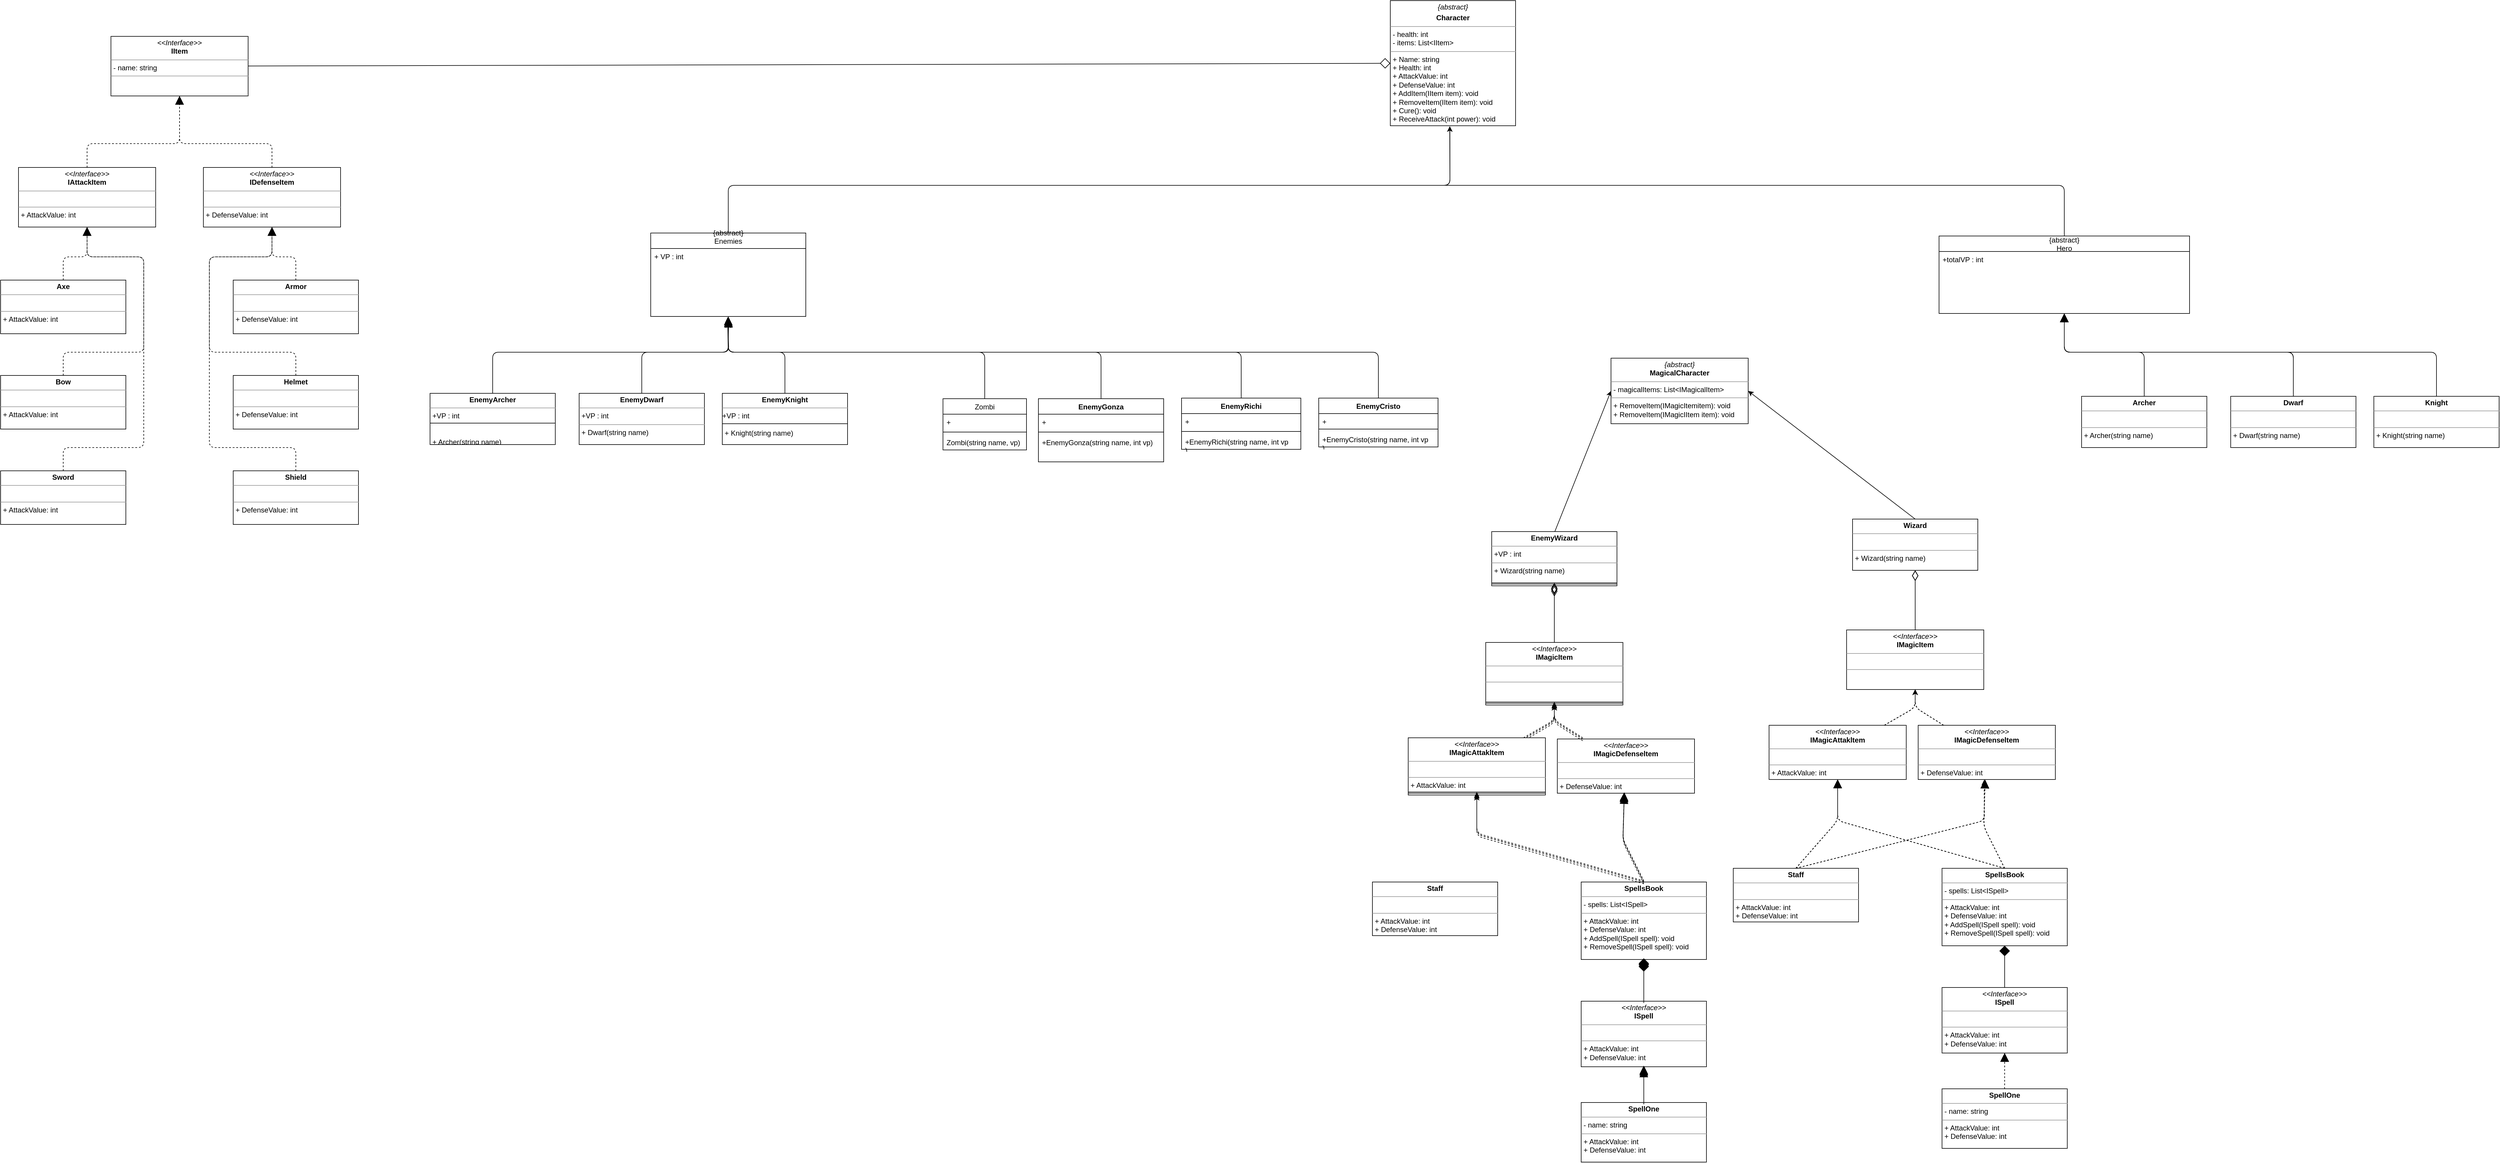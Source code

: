 <mxfile>
    <diagram id="0VxagIj5cmcvtmmoULbN" name="Page-1">
        <mxGraphModel dx="1170" dy="2344" grid="1" gridSize="10" guides="1" tooltips="1" connect="1" arrows="1" fold="1" page="1" pageScale="1" pageWidth="827" pageHeight="1169" math="0" shadow="0">
            <root>
                <mxCell id="0"/>
                <mxCell id="1" parent="0"/>
                <mxCell id="2" value="&lt;p style=&quot;margin: 0px ; margin-top: 4px ; text-align: center&quot;&gt;&lt;i&gt;{abstract}&lt;/i&gt;&lt;/p&gt;&lt;p style=&quot;margin: 0px ; margin-top: 4px ; text-align: center&quot;&gt;&lt;b&gt;Character&lt;/b&gt;&lt;/p&gt;&lt;hr size=&quot;1&quot;&gt;&lt;p style=&quot;margin: 0px ; margin-left: 4px&quot;&gt;- health: int&lt;/p&gt;&lt;p style=&quot;margin: 0px ; margin-left: 4px&quot;&gt;- items: List&amp;lt;IItem&amp;gt;&lt;/p&gt;&lt;hr size=&quot;1&quot;&gt;&lt;p style=&quot;margin: 0px 0px 0px 4px&quot;&gt;+ Name: string&lt;br&gt;+ Health: int&lt;/p&gt;&lt;p style=&quot;margin: 0px 0px 0px 4px&quot;&gt;+ AttackValue: int&lt;/p&gt;&lt;p style=&quot;margin: 0px 0px 0px 4px&quot;&gt;+ DefenseValue: int&lt;/p&gt;&lt;p style=&quot;margin: 0px 0px 0px 4px&quot;&gt;+ AddItem(IItem item): void&lt;/p&gt;&lt;p style=&quot;margin: 0px 0px 0px 4px&quot;&gt;+ RemoveItem(IItem item): void&lt;/p&gt;&lt;p style=&quot;margin: 0px 0px 0px 4px&quot;&gt;+ Cure(): void&lt;/p&gt;&lt;p style=&quot;margin: 0px 0px 0px 4px&quot;&gt;+ ReceiveAttack(int power): void&lt;/p&gt;&lt;div&gt;&lt;br&gt;&lt;/div&gt;" style="verticalAlign=top;align=left;overflow=fill;fontSize=12;fontFamily=Helvetica;html=1;" vertex="1" parent="1">
                    <mxGeometry x="2420" y="-30" width="210" height="210" as="geometry"/>
                </mxCell>
                <mxCell id="4" value="&lt;p style=&quot;margin: 0px ; margin-top: 4px ; text-align: center&quot;&gt;&lt;b&gt;Archer&lt;/b&gt;&lt;/p&gt;&lt;hr size=&quot;1&quot;&gt;&lt;p style=&quot;margin: 0px ; margin-left: 4px&quot;&gt;&lt;br&gt;&lt;/p&gt;&lt;hr size=&quot;1&quot;&gt;&lt;p style=&quot;margin: 0px 0px 0px 4px&quot;&gt;+ Archer(string name)&lt;/p&gt;&lt;p style=&quot;margin: 0px 0px 0px 4px&quot;&gt;&lt;br&gt;&lt;/p&gt;&lt;div&gt;&lt;br&gt;&lt;/div&gt;" style="verticalAlign=top;align=left;overflow=fill;fontSize=12;fontFamily=Helvetica;html=1;" vertex="1" parent="1">
                    <mxGeometry x="3579" y="634" width="210" height="86" as="geometry"/>
                </mxCell>
                <mxCell id="6" value="&lt;p style=&quot;margin: 0px ; margin-top: 4px ; text-align: center&quot;&gt;&lt;b&gt;Dwarf&lt;/b&gt;&lt;/p&gt;&lt;hr size=&quot;1&quot;&gt;&lt;p style=&quot;margin: 0px ; margin-left: 4px&quot;&gt;&lt;br&gt;&lt;/p&gt;&lt;hr size=&quot;1&quot;&gt;&lt;p style=&quot;margin: 0px 0px 0px 4px&quot;&gt;+ Dwarf(string name)&lt;/p&gt;&lt;p style=&quot;margin: 0px 0px 0px 4px&quot;&gt;&lt;br&gt;&lt;/p&gt;&lt;div&gt;&lt;br&gt;&lt;/div&gt;" style="verticalAlign=top;align=left;overflow=fill;fontSize=12;fontFamily=Helvetica;html=1;" vertex="1" parent="1">
                    <mxGeometry x="3829" y="634" width="210" height="86" as="geometry"/>
                </mxCell>
                <mxCell id="8" value="&lt;p style=&quot;margin: 0px ; margin-top: 4px ; text-align: center&quot;&gt;&lt;b&gt;Knight&lt;/b&gt;&lt;/p&gt;&lt;hr size=&quot;1&quot;&gt;&lt;p style=&quot;margin: 0px ; margin-left: 4px&quot;&gt;&lt;br&gt;&lt;/p&gt;&lt;hr size=&quot;1&quot;&gt;&lt;p style=&quot;margin: 0px 0px 0px 4px&quot;&gt;+ Knight(string name)&lt;/p&gt;&lt;p style=&quot;margin: 0px 0px 0px 4px&quot;&gt;&lt;br&gt;&lt;/p&gt;&lt;div&gt;&lt;br&gt;&lt;/div&gt;" style="verticalAlign=top;align=left;overflow=fill;fontSize=12;fontFamily=Helvetica;html=1;" vertex="1" parent="1">
                    <mxGeometry x="4069" y="634" width="210" height="86" as="geometry"/>
                </mxCell>
                <mxCell id="10" value="&lt;p style=&quot;margin: 0px ; margin-top: 4px ; text-align: center&quot;&gt;&lt;b&gt;Wizard&lt;/b&gt;&lt;/p&gt;&lt;hr size=&quot;1&quot;&gt;&lt;p style=&quot;margin: 0px ; margin-left: 4px&quot;&gt;&lt;br&gt;&lt;/p&gt;&lt;hr size=&quot;1&quot;&gt;&lt;p style=&quot;margin: 0px 0px 0px 4px&quot;&gt;+ Wizard(string name)&lt;/p&gt;&lt;p style=&quot;margin: 0px 0px 0px 4px&quot;&gt;&lt;br&gt;&lt;/p&gt;&lt;div&gt;&lt;br&gt;&lt;/div&gt;" style="verticalAlign=top;align=left;overflow=fill;fontSize=12;fontFamily=Helvetica;html=1;" vertex="1" parent="1">
                    <mxGeometry x="3195" y="840" width="210" height="86" as="geometry"/>
                </mxCell>
                <mxCell id="11" style="edgeStyle=none;html=1;exitX=0.5;exitY=0;exitDx=0;exitDy=0;entryX=0.5;entryY=1;entryDx=0;entryDy=0;endArrow=diamondThin;endFill=0;endSize=15;" edge="1" parent="1" source="12" target="10">
                    <mxGeometry relative="1" as="geometry"/>
                </mxCell>
                <mxCell id="12" value="&lt;p style=&quot;margin: 0px ; margin-top: 4px ; text-align: center&quot;&gt;&lt;i&gt;&amp;lt;&amp;lt;Interface&amp;gt;&amp;gt;&lt;/i&gt;&lt;br&gt;&lt;b&gt;IMagicItem&lt;/b&gt;&lt;/p&gt;&lt;hr size=&quot;1&quot;&gt;&lt;p style=&quot;margin: 0px ; margin-left: 4px&quot;&gt;&lt;br&gt;&lt;/p&gt;&lt;hr size=&quot;1&quot;&gt;&lt;p style=&quot;margin: 0px 0px 0px 4px&quot;&gt;&lt;br&gt;&lt;/p&gt;&lt;div&gt;&lt;br&gt;&lt;/div&gt;" style="verticalAlign=top;align=left;overflow=fill;fontSize=12;fontFamily=Helvetica;html=1;" vertex="1" parent="1">
                    <mxGeometry x="3185" y="1026" width="230" height="100" as="geometry"/>
                </mxCell>
                <mxCell id="13" style="edgeStyle=none;html=1;exitX=0.5;exitY=0;exitDx=0;exitDy=0;endArrow=block;endFill=1;endSize=12;entryX=0.5;entryY=1;entryDx=0;entryDy=0;dashed=1;" edge="1" parent="1" source="30" target="43">
                    <mxGeometry relative="1" as="geometry">
                        <Array as="points">
                            <mxPoint x="3170" y="1346"/>
                        </Array>
                        <mxPoint x="3180" y="1236" as="sourcePoint"/>
                        <mxPoint x="3315" y="1276" as="targetPoint"/>
                    </mxGeometry>
                </mxCell>
                <mxCell id="14" style="edgeStyle=none;html=1;exitX=0.5;exitY=0;exitDx=0;exitDy=0;endArrow=block;endFill=1;endSize=12;dashed=1;entryX=0.488;entryY=1.004;entryDx=0;entryDy=0;entryPerimeter=0;" edge="1" parent="1" source="32" target="45">
                    <mxGeometry relative="1" as="geometry">
                        <mxPoint x="3300" y="1296" as="targetPoint"/>
                        <Array as="points">
                            <mxPoint x="3415" y="1356"/>
                        </Array>
                        <mxPoint x="3430" y="1236" as="sourcePoint"/>
                    </mxGeometry>
                </mxCell>
                <mxCell id="15" style="edgeStyle=none;html=1;endArrow=diamond;endFill=0;endSize=15;strokeWidth=1;" edge="1" parent="1" source="37" target="2">
                    <mxGeometry relative="1" as="geometry">
                        <mxPoint x="520" y="65" as="sourcePoint"/>
                    </mxGeometry>
                </mxCell>
                <mxCell id="16" style="edgeStyle=none;html=1;endArrow=block;endFill=1;endSize=12;dashed=1;" edge="1" parent="1" source="17" target="39">
                    <mxGeometry relative="1" as="geometry">
                        <mxPoint x="405" y="360" as="targetPoint"/>
                        <Array as="points">
                            <mxPoint x="195" y="560"/>
                            <mxPoint x="330" y="560"/>
                            <mxPoint x="330" y="400"/>
                            <mxPoint x="235" y="400"/>
                        </Array>
                    </mxGeometry>
                </mxCell>
                <mxCell id="17" value="&lt;p style=&quot;margin: 0px ; margin-top: 4px ; text-align: center&quot;&gt;&lt;b&gt;Bow&lt;/b&gt;&lt;/p&gt;&lt;hr size=&quot;1&quot;&gt;&lt;p style=&quot;margin: 0px ; margin-left: 4px&quot;&gt;&lt;br&gt;&lt;/p&gt;&lt;hr size=&quot;1&quot;&gt;&lt;p style=&quot;margin: 0px 0px 0px 4px&quot;&gt;+ AttackValue: int&lt;/p&gt;&lt;div&gt;&lt;br&gt;&lt;/div&gt;" style="verticalAlign=top;align=left;overflow=fill;fontSize=12;fontFamily=Helvetica;html=1;" vertex="1" parent="1">
                    <mxGeometry x="90" y="599" width="210" height="90" as="geometry"/>
                </mxCell>
                <mxCell id="18" style="edgeStyle=none;html=1;endArrow=block;endFill=1;endSize=12;dashed=1;" edge="1" parent="1" source="19" target="39">
                    <mxGeometry relative="1" as="geometry">
                        <Array as="points">
                            <mxPoint x="195" y="720"/>
                            <mxPoint x="330" y="720"/>
                            <mxPoint x="330" y="400"/>
                            <mxPoint x="235" y="400"/>
                        </Array>
                        <mxPoint x="405" y="360" as="targetPoint"/>
                    </mxGeometry>
                </mxCell>
                <mxCell id="19" value="&lt;p style=&quot;margin: 0px ; margin-top: 4px ; text-align: center&quot;&gt;&lt;b&gt;Sword&lt;/b&gt;&lt;/p&gt;&lt;hr size=&quot;1&quot;&gt;&lt;p style=&quot;margin: 0px ; margin-left: 4px&quot;&gt;&lt;br&gt;&lt;/p&gt;&lt;hr size=&quot;1&quot;&gt;&lt;p style=&quot;margin: 0px 0px 0px 4px&quot;&gt;+ AttackValue: int&lt;/p&gt;&lt;div&gt;&lt;br&gt;&lt;/div&gt;" style="verticalAlign=top;align=left;overflow=fill;fontSize=12;fontFamily=Helvetica;html=1;" vertex="1" parent="1">
                    <mxGeometry x="90" y="759" width="210" height="90" as="geometry"/>
                </mxCell>
                <mxCell id="20" style="edgeStyle=none;html=1;endArrow=block;endFill=1;endSize=12;dashed=1;" edge="1" parent="1" source="21" target="39">
                    <mxGeometry relative="1" as="geometry">
                        <Array as="points">
                            <mxPoint x="195" y="400"/>
                            <mxPoint x="235" y="400"/>
                        </Array>
                        <mxPoint x="405" y="360" as="targetPoint"/>
                    </mxGeometry>
                </mxCell>
                <mxCell id="21" value="&lt;p style=&quot;margin: 0px ; margin-top: 4px ; text-align: center&quot;&gt;&lt;b&gt;Axe&lt;/b&gt;&lt;/p&gt;&lt;hr size=&quot;1&quot;&gt;&lt;p style=&quot;margin: 0px ; margin-left: 4px&quot;&gt;&lt;br&gt;&lt;/p&gt;&lt;hr size=&quot;1&quot;&gt;&lt;p style=&quot;margin: 0px 0px 0px 4px&quot;&gt;+ AttackValue: int&lt;/p&gt;&lt;div&gt;&lt;br&gt;&lt;/div&gt;" style="verticalAlign=top;align=left;overflow=fill;fontSize=12;fontFamily=Helvetica;html=1;" vertex="1" parent="1">
                    <mxGeometry x="90" y="439" width="210" height="90" as="geometry"/>
                </mxCell>
                <mxCell id="22" style="edgeStyle=none;html=1;endArrow=block;endFill=1;endSize=12;dashed=1;" edge="1" parent="1" source="23" target="41">
                    <mxGeometry relative="1" as="geometry">
                        <Array as="points">
                            <mxPoint x="585" y="560"/>
                            <mxPoint x="440" y="560"/>
                            <mxPoint x="440" y="400"/>
                            <mxPoint x="545" y="400"/>
                        </Array>
                        <mxPoint x="405" y="360" as="targetPoint"/>
                    </mxGeometry>
                </mxCell>
                <mxCell id="23" value="&lt;p style=&quot;margin: 0px ; margin-top: 4px ; text-align: center&quot;&gt;&lt;b&gt;Helmet&lt;/b&gt;&lt;/p&gt;&lt;hr size=&quot;1&quot;&gt;&lt;p style=&quot;margin: 0px ; margin-left: 4px&quot;&gt;&lt;br&gt;&lt;/p&gt;&lt;hr size=&quot;1&quot;&gt;&lt;p style=&quot;margin: 0px 0px 0px 4px&quot;&gt;+ DefenseValue: int&lt;/p&gt;&lt;div&gt;&lt;br&gt;&lt;/div&gt;" style="verticalAlign=top;align=left;overflow=fill;fontSize=12;fontFamily=Helvetica;html=1;" vertex="1" parent="1">
                    <mxGeometry x="480" y="599" width="210" height="90" as="geometry"/>
                </mxCell>
                <mxCell id="24" style="edgeStyle=none;html=1;endArrow=block;endFill=1;endSize=12;dashed=1;" edge="1" parent="1" source="25" target="41">
                    <mxGeometry relative="1" as="geometry">
                        <Array as="points">
                            <mxPoint x="585" y="720"/>
                            <mxPoint x="440" y="720"/>
                            <mxPoint x="440" y="400"/>
                            <mxPoint x="545" y="400"/>
                        </Array>
                        <mxPoint x="405" y="360" as="targetPoint"/>
                    </mxGeometry>
                </mxCell>
                <mxCell id="25" value="&lt;p style=&quot;margin: 0px ; margin-top: 4px ; text-align: center&quot;&gt;&lt;b&gt;Shield&lt;/b&gt;&lt;/p&gt;&lt;hr size=&quot;1&quot;&gt;&lt;p style=&quot;margin: 0px ; margin-left: 4px&quot;&gt;&lt;br&gt;&lt;/p&gt;&lt;hr size=&quot;1&quot;&gt;&lt;p style=&quot;margin: 0px 0px 0px 4px&quot;&gt;+ DefenseValue: int&lt;/p&gt;&lt;div&gt;&lt;br&gt;&lt;/div&gt;" style="verticalAlign=top;align=left;overflow=fill;fontSize=12;fontFamily=Helvetica;html=1;" vertex="1" parent="1">
                    <mxGeometry x="480" y="759" width="210" height="90" as="geometry"/>
                </mxCell>
                <mxCell id="26" style="edgeStyle=none;html=1;endArrow=block;endFill=1;endSize=12;dashed=1;" edge="1" parent="1" source="27" target="41">
                    <mxGeometry relative="1" as="geometry">
                        <Array as="points">
                            <mxPoint x="585" y="400"/>
                            <mxPoint x="545" y="400"/>
                        </Array>
                        <mxPoint x="405" y="360" as="targetPoint"/>
                    </mxGeometry>
                </mxCell>
                <mxCell id="27" value="&lt;p style=&quot;margin: 0px ; margin-top: 4px ; text-align: center&quot;&gt;&lt;b&gt;Armor&lt;/b&gt;&lt;/p&gt;&lt;hr size=&quot;1&quot;&gt;&lt;p style=&quot;margin: 0px ; margin-left: 4px&quot;&gt;&lt;br&gt;&lt;/p&gt;&lt;hr size=&quot;1&quot;&gt;&lt;p style=&quot;margin: 0px 0px 0px 4px&quot;&gt;+ DefenseValue: int&lt;/p&gt;&lt;div&gt;&lt;br&gt;&lt;/div&gt;" style="verticalAlign=top;align=left;overflow=fill;fontSize=12;fontFamily=Helvetica;html=1;" vertex="1" parent="1">
                    <mxGeometry x="480" y="439" width="210" height="90" as="geometry"/>
                </mxCell>
                <mxCell id="29" style="edgeStyle=none;html=1;entryX=0.482;entryY=1.005;entryDx=0;entryDy=0;entryPerimeter=0;dashed=1;exitX=0.5;exitY=0;exitDx=0;exitDy=0;" edge="1" parent="1" source="30" target="45">
                    <mxGeometry relative="1" as="geometry">
                        <Array as="points">
                            <mxPoint x="3416" y="1346"/>
                        </Array>
                    </mxGeometry>
                </mxCell>
                <mxCell id="30" value="&lt;p style=&quot;margin: 0px ; margin-top: 4px ; text-align: center&quot;&gt;&lt;b&gt;Staff&lt;/b&gt;&lt;/p&gt;&lt;hr size=&quot;1&quot;&gt;&lt;p style=&quot;margin: 0px ; margin-left: 4px&quot;&gt;&lt;br&gt;&lt;/p&gt;&lt;hr size=&quot;1&quot;&gt;&lt;p style=&quot;margin: 0px 0px 0px 4px&quot;&gt;+ AttackValue: int&lt;/p&gt;&lt;p style=&quot;margin: 0px 0px 0px 4px&quot;&gt;+ DefenseValue: int&lt;/p&gt;&lt;div&gt;&lt;br&gt;&lt;/div&gt;" style="verticalAlign=top;align=left;overflow=fill;fontSize=12;fontFamily=Helvetica;html=1;" vertex="1" parent="1">
                    <mxGeometry x="2995" y="1426" width="210" height="90" as="geometry"/>
                </mxCell>
                <mxCell id="31" style="edgeStyle=none;html=1;entryX=0.5;entryY=1;entryDx=0;entryDy=0;dashed=1;exitX=0.5;exitY=0;exitDx=0;exitDy=0;" edge="1" parent="1" source="32" target="43">
                    <mxGeometry relative="1" as="geometry">
                        <Array as="points">
                            <mxPoint x="3170" y="1346"/>
                        </Array>
                    </mxGeometry>
                </mxCell>
                <mxCell id="32" value="&lt;p style=&quot;margin: 0px ; margin-top: 4px ; text-align: center&quot;&gt;&lt;b&gt;SpellsBook&lt;/b&gt;&lt;/p&gt;&lt;hr size=&quot;1&quot;&gt;&lt;p style=&quot;margin: 0px ; margin-left: 4px&quot;&gt;- spells: List&amp;lt;ISpell&amp;gt;&lt;/p&gt;&lt;hr size=&quot;1&quot;&gt;&lt;p style=&quot;margin: 0px 0px 0px 4px&quot;&gt;+ AttackValue: int&lt;/p&gt;&lt;p style=&quot;margin: 0px 0px 0px 4px&quot;&gt;+ DefenseValue: int&lt;/p&gt;&lt;p style=&quot;margin: 0px 0px 0px 4px&quot;&gt;+ AddSpell(ISpell spell): void&lt;/p&gt;&lt;p style=&quot;margin: 0px 0px 0px 4px&quot;&gt;+ RemoveSpell(ISpell spell): void&lt;/p&gt;&lt;div&gt;&lt;br&gt;&lt;/div&gt;" style="verticalAlign=top;align=left;overflow=fill;fontSize=12;fontFamily=Helvetica;html=1;" vertex="1" parent="1">
                    <mxGeometry x="3345" y="1426" width="210" height="130" as="geometry"/>
                </mxCell>
                <mxCell id="33" style="edgeStyle=none;html=1;exitX=0.5;exitY=0;exitDx=0;exitDy=0;endArrow=diamond;endFill=1;endSize=15;strokeWidth=1;" edge="1" parent="1" source="34" target="32">
                    <mxGeometry relative="1" as="geometry"/>
                </mxCell>
                <mxCell id="34" value="&lt;p style=&quot;margin: 0px ; margin-top: 4px ; text-align: center&quot;&gt;&lt;i&gt;&amp;lt;&amp;lt;Interface&amp;gt;&amp;gt;&lt;/i&gt;&lt;br&gt;&lt;b&gt;ISpell&lt;/b&gt;&lt;/p&gt;&lt;hr size=&quot;1&quot;&gt;&lt;p style=&quot;margin: 0px ; margin-left: 4px&quot;&gt;&lt;br&gt;&lt;/p&gt;&lt;hr size=&quot;1&quot;&gt;&lt;p style=&quot;margin: 0px 0px 0px 4px&quot;&gt;+ AttackValue: int&lt;/p&gt;&lt;p style=&quot;margin: 0px 0px 0px 4px&quot;&gt;+ DefenseValue: int&lt;/p&gt;" style="verticalAlign=top;align=left;overflow=fill;fontSize=12;fontFamily=Helvetica;html=1;" vertex="1" parent="1">
                    <mxGeometry x="3345" y="1626" width="210" height="110" as="geometry"/>
                </mxCell>
                <mxCell id="35" style="edgeStyle=none;html=1;exitX=0.5;exitY=0;exitDx=0;exitDy=0;endArrow=block;endFill=1;endSize=12;strokeWidth=1;dashed=1;" edge="1" parent="1" source="36" target="34">
                    <mxGeometry relative="1" as="geometry"/>
                </mxCell>
                <mxCell id="36" value="&lt;p style=&quot;margin: 0px ; margin-top: 4px ; text-align: center&quot;&gt;&lt;b&gt;SpellOne&lt;/b&gt;&lt;/p&gt;&lt;hr size=&quot;1&quot;&gt;&lt;p style=&quot;margin: 0px ; margin-left: 4px&quot;&gt;- name: string&lt;/p&gt;&lt;hr size=&quot;1&quot;&gt;&lt;p style=&quot;margin: 0px 0px 0px 4px&quot;&gt;+ AttackValue: int&lt;/p&gt;&lt;p style=&quot;margin: 0px 0px 0px 4px&quot;&gt;+ DefenseValue: int&lt;/p&gt;&lt;div&gt;&lt;br&gt;&lt;/div&gt;" style="verticalAlign=top;align=left;overflow=fill;fontSize=12;fontFamily=Helvetica;html=1;" vertex="1" parent="1">
                    <mxGeometry x="3345" y="1796" width="210" height="100" as="geometry"/>
                </mxCell>
                <mxCell id="37" value="&lt;p style=&quot;margin: 0px ; margin-top: 4px ; text-align: center&quot;&gt;&lt;i&gt;&amp;lt;&amp;lt;Interface&amp;gt;&amp;gt;&lt;/i&gt;&lt;br&gt;&lt;b&gt;IItem&lt;/b&gt;&lt;/p&gt;&lt;hr size=&quot;1&quot;&gt;&lt;p style=&quot;margin: 0px ; margin-left: 4px&quot;&gt;- name: string&lt;/p&gt;&lt;hr size=&quot;1&quot;&gt;&lt;p style=&quot;margin: 0px 0px 0px 4px&quot;&gt;&lt;br&gt;&lt;/p&gt;&lt;div&gt;&lt;br&gt;&lt;/div&gt;" style="verticalAlign=top;align=left;overflow=fill;fontSize=12;fontFamily=Helvetica;html=1;" vertex="1" parent="1">
                    <mxGeometry x="275" y="30" width="230" height="100" as="geometry"/>
                </mxCell>
                <mxCell id="38" style="edgeStyle=none;html=1;exitX=0.5;exitY=0;exitDx=0;exitDy=0;entryX=0.5;entryY=1;entryDx=0;entryDy=0;endArrow=block;endFill=1;endSize=12;dashed=1;" edge="1" parent="1" source="39" target="37">
                    <mxGeometry relative="1" as="geometry">
                        <mxPoint x="390" y="130" as="targetPoint"/>
                        <Array as="points">
                            <mxPoint x="235" y="210"/>
                            <mxPoint x="390" y="210"/>
                        </Array>
                    </mxGeometry>
                </mxCell>
                <mxCell id="39" value="&lt;p style=&quot;margin: 0px ; margin-top: 4px ; text-align: center&quot;&gt;&lt;i&gt;&amp;lt;&amp;lt;Interface&amp;gt;&amp;gt;&lt;/i&gt;&lt;br&gt;&lt;b&gt;IAttackItem&lt;/b&gt;&lt;/p&gt;&lt;hr size=&quot;1&quot;&gt;&lt;p style=&quot;margin: 0px ; margin-left: 4px&quot;&gt;&lt;br&gt;&lt;/p&gt;&lt;hr size=&quot;1&quot;&gt;&lt;p style=&quot;margin: 0px 0px 0px 4px&quot;&gt;+ AttackValue: int&lt;/p&gt;" style="verticalAlign=top;align=left;overflow=fill;fontSize=12;fontFamily=Helvetica;html=1;" vertex="1" parent="1">
                    <mxGeometry x="120" y="250" width="230" height="100" as="geometry"/>
                </mxCell>
                <mxCell id="40" style="edgeStyle=none;html=1;exitX=0.5;exitY=0;exitDx=0;exitDy=0;entryX=0.5;entryY=1;entryDx=0;entryDy=0;endArrow=block;endFill=1;endSize=12;dashed=1;" edge="1" parent="1" source="41" target="37">
                    <mxGeometry relative="1" as="geometry">
                        <Array as="points">
                            <mxPoint x="545" y="210"/>
                            <mxPoint x="390" y="210"/>
                        </Array>
                    </mxGeometry>
                </mxCell>
                <mxCell id="41" value="&lt;p style=&quot;margin: 0px ; margin-top: 4px ; text-align: center&quot;&gt;&lt;i&gt;&amp;lt;&amp;lt;Interface&amp;gt;&amp;gt;&lt;/i&gt;&lt;br&gt;&lt;b&gt;IDefenseItem&lt;/b&gt;&lt;/p&gt;&lt;hr size=&quot;1&quot;&gt;&lt;p style=&quot;margin: 0px ; margin-left: 4px&quot;&gt;&lt;br&gt;&lt;/p&gt;&lt;hr size=&quot;1&quot;&gt;&lt;p style=&quot;margin: 0px 0px 0px 4px&quot;&gt;+ DefenseValue: int&lt;/p&gt;&lt;div&gt;&lt;br&gt;&lt;/div&gt;" style="verticalAlign=top;align=left;overflow=fill;fontSize=12;fontFamily=Helvetica;html=1;" vertex="1" parent="1">
                    <mxGeometry x="430" y="250" width="230" height="100" as="geometry"/>
                </mxCell>
                <mxCell id="42" style="edgeStyle=none;html=1;dashed=1;" edge="1" parent="1" source="43" target="12">
                    <mxGeometry relative="1" as="geometry">
                        <Array as="points">
                            <mxPoint x="3300" y="1156"/>
                        </Array>
                    </mxGeometry>
                </mxCell>
                <mxCell id="43" value="&lt;p style=&quot;margin: 0px ; margin-top: 4px ; text-align: center&quot;&gt;&lt;i&gt;&amp;lt;&amp;lt;Interface&amp;gt;&amp;gt;&lt;/i&gt;&lt;br&gt;&lt;b&gt;IMagicAttakltem&lt;/b&gt;&lt;br&gt;&lt;/p&gt;&lt;hr size=&quot;1&quot;&gt;&lt;p style=&quot;margin: 0px ; margin-left: 4px&quot;&gt;&lt;br&gt;&lt;/p&gt;&lt;hr size=&quot;1&quot;&gt;&lt;p style=&quot;margin: 0px 0px 0px 4px&quot;&gt;+ AttackValue: int&lt;/p&gt;&lt;div&gt;&lt;br&gt;&lt;/div&gt;" style="verticalAlign=top;align=left;overflow=fill;fontSize=12;fontFamily=Helvetica;html=1;" vertex="1" parent="1">
                    <mxGeometry x="3055" y="1186" width="230" height="91" as="geometry"/>
                </mxCell>
                <mxCell id="44" style="edgeStyle=none;html=1;dashed=1;" edge="1" parent="1" source="45" target="12">
                    <mxGeometry relative="1" as="geometry">
                        <Array as="points">
                            <mxPoint x="3300" y="1156"/>
                        </Array>
                    </mxGeometry>
                </mxCell>
                <mxCell id="45" value="&lt;p style=&quot;margin: 0px ; margin-top: 4px ; text-align: center&quot;&gt;&lt;i&gt;&amp;lt;&amp;lt;Interface&amp;gt;&amp;gt;&lt;/i&gt;&lt;br&gt;&lt;b&gt;IMagicDefenseltem&lt;/b&gt;&lt;br&gt;&lt;/p&gt;&lt;hr size=&quot;1&quot;&gt;&lt;p style=&quot;margin: 0px ; margin-left: 4px&quot;&gt;&lt;br&gt;&lt;/p&gt;&lt;hr size=&quot;1&quot;&gt;&lt;p style=&quot;margin: 0px 0px 0px 4px&quot;&gt;+ DefenseValue: int&lt;/p&gt;&lt;div&gt;&lt;br&gt;&lt;/div&gt;" style="verticalAlign=top;align=left;overflow=fill;fontSize=12;fontFamily=Helvetica;html=1;" vertex="1" parent="1">
                    <mxGeometry x="3305" y="1186" width="230" height="91" as="geometry"/>
                </mxCell>
                <mxCell id="46" value="&lt;p style=&quot;margin: 0px ; margin-top: 4px ; text-align: center&quot;&gt;&lt;i&gt;{abstract}&lt;/i&gt;&lt;br&gt;&lt;b&gt;MagicalCharacter&lt;/b&gt;&lt;/p&gt;&lt;hr size=&quot;1&quot;&gt;&lt;p style=&quot;margin: 0px ; margin-left: 4px&quot;&gt;- magicalItems: List&amp;lt;IMagicalItem&amp;gt;&lt;br&gt;&lt;/p&gt;&lt;hr size=&quot;1&quot;&gt;&lt;p style=&quot;margin: 0px 0px 0px 4px&quot;&gt;+ RemoveItem(IMagicItemitem): void&lt;/p&gt;&lt;p style=&quot;margin: 0px 0px 0px 4px&quot;&gt;+ RemoveItem(IMagicIItem item): void&lt;/p&gt;&lt;p style=&quot;margin: 0px 0px 0px 4px&quot;&gt;&lt;br&gt;&lt;/p&gt;&lt;div&gt;&lt;br&gt;&lt;/div&gt;" style="verticalAlign=top;align=left;overflow=fill;fontSize=12;fontFamily=Helvetica;html=1;" vertex="1" parent="1">
                    <mxGeometry x="2790" y="570" width="230" height="110" as="geometry"/>
                </mxCell>
                <mxCell id="56" style="edgeStyle=none;html=1;entryX=0.475;entryY=1.005;entryDx=0;entryDy=0;entryPerimeter=0;" edge="1" parent="1" source="47" target="2">
                    <mxGeometry relative="1" as="geometry">
                        <mxPoint x="1720" y="190" as="targetPoint"/>
                        <Array as="points">
                            <mxPoint x="3550" y="280"/>
                            <mxPoint x="1720" y="280"/>
                            <mxPoint x="2050" y="280"/>
                            <mxPoint x="2520" y="280"/>
                        </Array>
                    </mxGeometry>
                </mxCell>
                <mxCell id="47" value="{abstract}&#10;Hero" style="swimlane;fontStyle=0;childLayout=stackLayout;horizontal=1;startSize=26;fillColor=none;horizontalStack=0;resizeParent=1;resizeParentMax=0;resizeLast=0;collapsible=1;marginBottom=0;" vertex="1" parent="1">
                    <mxGeometry x="3340" y="365" width="420" height="130" as="geometry"/>
                </mxCell>
                <mxCell id="50" value="+totalVP : int" style="text;strokeColor=none;fillColor=none;align=left;verticalAlign=top;spacingLeft=4;spacingRight=4;overflow=hidden;rotatable=0;points=[[0,0.5],[1,0.5]];portConstraint=eastwest;" vertex="1" parent="47">
                    <mxGeometry y="26" width="420" height="104" as="geometry"/>
                </mxCell>
                <mxCell id="55" style="edgeStyle=none;html=1;exitX=0.5;exitY=0;exitDx=0;exitDy=0;entryX=0.475;entryY=1.004;entryDx=0;entryDy=0;entryPerimeter=0;" edge="1" parent="1" source="51" target="2">
                    <mxGeometry relative="1" as="geometry">
                        <mxPoint x="1720" y="200" as="targetPoint"/>
                        <Array as="points">
                            <mxPoint x="1310" y="280"/>
                            <mxPoint x="2050" y="280"/>
                            <mxPoint x="2520" y="280"/>
                        </Array>
                    </mxGeometry>
                </mxCell>
                <mxCell id="51" value="{abstract}&#10;Enemies&#10;" style="swimlane;fontStyle=0;childLayout=stackLayout;horizontal=1;startSize=26;fillColor=none;horizontalStack=0;resizeParent=1;resizeParentMax=0;resizeLast=0;collapsible=1;marginBottom=0;" vertex="1" parent="1">
                    <mxGeometry x="1180" y="360" width="260" height="140" as="geometry"/>
                </mxCell>
                <mxCell id="53" value="+ VP : int" style="text;strokeColor=none;fillColor=none;align=left;verticalAlign=top;spacingLeft=4;spacingRight=4;overflow=hidden;rotatable=0;points=[[0,0.5],[1,0.5]];portConstraint=eastwest;" vertex="1" parent="51">
                    <mxGeometry y="26" width="260" height="114" as="geometry"/>
                </mxCell>
                <mxCell id="58" value="&lt;p style=&quot;margin: 0px ; margin-top: 4px ; text-align: center&quot;&gt;&lt;b&gt;EnemyArcher&lt;/b&gt;&lt;/p&gt;&lt;hr size=&quot;1&quot;&gt;&lt;p style=&quot;margin: 0px ; margin-left: 4px&quot;&gt;&lt;span&gt;+VP : int&lt;/span&gt;&lt;/p&gt;&lt;p style=&quot;margin: 0px ; margin-left: 4px&quot;&gt;&lt;span&gt;&lt;br&gt;&lt;/span&gt;&lt;/p&gt;&lt;p style=&quot;margin: 0px ; margin-left: 4px&quot;&gt;&lt;span&gt;&lt;br&gt;&lt;/span&gt;&lt;/p&gt;&lt;p style=&quot;margin: 0px ; margin-left: 4px&quot;&gt;&lt;span&gt;+ Archer(string name)&lt;/span&gt;&lt;br&gt;&lt;/p&gt;&lt;p style=&quot;margin: 0px 0px 0px 4px&quot;&gt;&lt;br&gt;&lt;/p&gt;&lt;div&gt;&lt;br&gt;&lt;/div&gt;" style="verticalAlign=top;align=left;overflow=fill;fontSize=12;fontFamily=Helvetica;html=1;" vertex="1" parent="1">
                    <mxGeometry x="810" y="629" width="210" height="86" as="geometry"/>
                </mxCell>
                <mxCell id="57" style="edgeStyle=none;html=1;exitX=0.5;exitY=0;exitDx=0;exitDy=0;endArrow=block;endFill=1;endSize=12;" edge="1" parent="1" source="58">
                    <mxGeometry relative="1" as="geometry">
                        <Array as="points">
                            <mxPoint x="915" y="560"/>
                            <mxPoint x="1310" y="560"/>
                            <mxPoint x="1310" y="535"/>
                        </Array>
                        <mxPoint x="1310" y="500" as="targetPoint"/>
                    </mxGeometry>
                </mxCell>
                <mxCell id="59" style="edgeStyle=none;html=1;exitX=0.5;exitY=0;exitDx=0;exitDy=0;endArrow=block;endFill=1;endSize=12;entryX=0.502;entryY=1.035;entryDx=0;entryDy=0;entryPerimeter=0;" edge="1" parent="1" source="60" target="53">
                    <mxGeometry relative="1" as="geometry">
                        <mxPoint x="1411.6" y="520" as="targetPoint"/>
                        <Array as="points">
                            <mxPoint x="1165" y="560"/>
                            <mxPoint x="1311" y="560"/>
                            <mxPoint x="1310" y="535"/>
                        </Array>
                    </mxGeometry>
                </mxCell>
                <mxCell id="60" value="&lt;p style=&quot;margin: 0px ; margin-top: 4px ; text-align: center&quot;&gt;&lt;b&gt;EnemyDwarf&lt;/b&gt;&lt;/p&gt;&lt;hr size=&quot;1&quot;&gt;&lt;p style=&quot;margin: 0px ; margin-left: 4px&quot;&gt;+VP : int&lt;br&gt;&lt;/p&gt;&lt;hr size=&quot;1&quot;&gt;&lt;p style=&quot;margin: 0px 0px 0px 4px&quot;&gt;+ Dwarf(string name)&lt;/p&gt;&lt;p style=&quot;margin: 0px 0px 0px 4px&quot;&gt;&lt;br&gt;&lt;/p&gt;&lt;div&gt;&lt;br&gt;&lt;/div&gt;" style="verticalAlign=top;align=left;overflow=fill;fontSize=12;fontFamily=Helvetica;html=1;" vertex="1" parent="1">
                    <mxGeometry x="1060" y="629" width="210" height="86" as="geometry"/>
                </mxCell>
                <mxCell id="61" style="edgeStyle=none;html=1;exitX=0.5;exitY=0;exitDx=0;exitDy=0;endArrow=block;endFill=1;endSize=12;entryX=0.502;entryY=1.021;entryDx=0;entryDy=0;entryPerimeter=0;" edge="1" parent="1" source="62" target="53">
                    <mxGeometry relative="1" as="geometry">
                        <Array as="points">
                            <mxPoint x="1405" y="560"/>
                            <mxPoint x="1310" y="560"/>
                            <mxPoint x="1310" y="535"/>
                        </Array>
                        <mxPoint x="1370.8" y="520" as="targetPoint"/>
                    </mxGeometry>
                </mxCell>
                <mxCell id="62" value="&lt;p style=&quot;margin: 0px ; margin-top: 4px ; text-align: center&quot;&gt;&lt;b&gt;EnemyKnight&lt;/b&gt;&lt;/p&gt;&lt;hr size=&quot;1&quot;&gt;+VP : int&lt;br&gt;&lt;br&gt;&lt;p style=&quot;margin: 0px ; margin-left: 4px&quot;&gt;&lt;span&gt;+ Knight(string name)&lt;/span&gt;&lt;br&gt;&lt;/p&gt;&lt;p style=&quot;margin: 0px 0px 0px 4px&quot;&gt;&lt;br&gt;&lt;/p&gt;&lt;div&gt;&lt;br&gt;&lt;/div&gt;" style="verticalAlign=top;align=left;overflow=fill;fontSize=12;fontFamily=Helvetica;html=1;" vertex="1" parent="1">
                    <mxGeometry x="1300" y="629" width="210" height="86" as="geometry"/>
                </mxCell>
                <mxCell id="64" value="&lt;p style=&quot;margin: 0px ; margin-top: 4px ; text-align: center&quot;&gt;&lt;b&gt;EnemyWizard&lt;/b&gt;&lt;/p&gt;&lt;hr size=&quot;1&quot;&gt;&lt;p style=&quot;margin: 0px ; margin-left: 4px&quot;&gt;+VP : int&lt;/p&gt;&lt;hr size=&quot;1&quot;&gt;&lt;p style=&quot;margin: 0px 0px 0px 4px&quot;&gt;+ Wizard(string name)&lt;/p&gt;&lt;p style=&quot;margin: 0px 0px 0px 4px&quot;&gt;&lt;br&gt;&lt;/p&gt;&lt;div&gt;&lt;br&gt;&lt;/div&gt;" style="verticalAlign=top;align=left;overflow=fill;fontSize=12;fontFamily=Helvetica;html=1;" vertex="1" parent="1">
                    <mxGeometry x="2590" y="863" width="210" height="86" as="geometry"/>
                </mxCell>
                <mxCell id="65" style="edgeStyle=none;html=1;exitX=0.5;exitY=0;exitDx=0;exitDy=0;entryX=0.5;entryY=1;entryDx=0;entryDy=0;endArrow=diamondThin;endFill=0;endSize=15;" edge="1" parent="1" source="66" target="64">
                    <mxGeometry relative="1" as="geometry"/>
                </mxCell>
                <mxCell id="66" value="&lt;p style=&quot;margin: 0px ; margin-top: 4px ; text-align: center&quot;&gt;&lt;i&gt;&amp;lt;&amp;lt;Interface&amp;gt;&amp;gt;&lt;/i&gt;&lt;br&gt;&lt;b&gt;IMagicItem&lt;/b&gt;&lt;/p&gt;&lt;hr size=&quot;1&quot;&gt;&lt;p style=&quot;margin: 0px ; margin-left: 4px&quot;&gt;&lt;br&gt;&lt;/p&gt;&lt;hr size=&quot;1&quot;&gt;&lt;p style=&quot;margin: 0px 0px 0px 4px&quot;&gt;&lt;br&gt;&lt;/p&gt;&lt;div&gt;&lt;br&gt;&lt;/div&gt;" style="verticalAlign=top;align=left;overflow=fill;fontSize=12;fontFamily=Helvetica;html=1;" vertex="1" parent="1">
                    <mxGeometry x="2580" y="1049" width="230" height="100" as="geometry"/>
                </mxCell>
                <mxCell id="68" style="edgeStyle=none;html=1;exitX=0.5;exitY=0;exitDx=0;exitDy=0;endArrow=block;endFill=1;endSize=12;dashed=1;entryX=0.488;entryY=1.004;entryDx=0;entryDy=0;entryPerimeter=0;" edge="1" parent="1" source="73" target="81">
                    <mxGeometry relative="1" as="geometry">
                        <mxPoint x="2695" y="1319" as="targetPoint"/>
                        <Array as="points">
                            <mxPoint x="2810" y="1379"/>
                        </Array>
                        <mxPoint x="2825" y="1259" as="sourcePoint"/>
                    </mxGeometry>
                </mxCell>
                <mxCell id="71" value="&lt;p style=&quot;margin: 0px ; margin-top: 4px ; text-align: center&quot;&gt;&lt;b&gt;Staff&lt;/b&gt;&lt;/p&gt;&lt;hr size=&quot;1&quot;&gt;&lt;p style=&quot;margin: 0px ; margin-left: 4px&quot;&gt;&lt;br&gt;&lt;/p&gt;&lt;hr size=&quot;1&quot;&gt;&lt;p style=&quot;margin: 0px 0px 0px 4px&quot;&gt;+ AttackValue: int&lt;/p&gt;&lt;p style=&quot;margin: 0px 0px 0px 4px&quot;&gt;+ DefenseValue: int&lt;/p&gt;&lt;div&gt;&lt;br&gt;&lt;/div&gt;" style="verticalAlign=top;align=left;overflow=fill;fontSize=12;fontFamily=Helvetica;html=1;" vertex="1" parent="1">
                    <mxGeometry x="2390" y="1449" width="210" height="90" as="geometry"/>
                </mxCell>
                <mxCell id="72" style="edgeStyle=none;html=1;entryX=0.5;entryY=1;entryDx=0;entryDy=0;dashed=1;exitX=0.5;exitY=0;exitDx=0;exitDy=0;" edge="1" parent="1" source="73" target="79">
                    <mxGeometry relative="1" as="geometry">
                        <Array as="points">
                            <mxPoint x="2565" y="1369"/>
                        </Array>
                    </mxGeometry>
                </mxCell>
                <mxCell id="73" value="&lt;p style=&quot;margin: 0px ; margin-top: 4px ; text-align: center&quot;&gt;&lt;b&gt;SpellsBook&lt;/b&gt;&lt;/p&gt;&lt;hr size=&quot;1&quot;&gt;&lt;p style=&quot;margin: 0px ; margin-left: 4px&quot;&gt;- spells: List&amp;lt;ISpell&amp;gt;&lt;/p&gt;&lt;hr size=&quot;1&quot;&gt;&lt;p style=&quot;margin: 0px 0px 0px 4px&quot;&gt;+ AttackValue: int&lt;/p&gt;&lt;p style=&quot;margin: 0px 0px 0px 4px&quot;&gt;+ DefenseValue: int&lt;/p&gt;&lt;p style=&quot;margin: 0px 0px 0px 4px&quot;&gt;+ AddSpell(ISpell spell): void&lt;/p&gt;&lt;p style=&quot;margin: 0px 0px 0px 4px&quot;&gt;+ RemoveSpell(ISpell spell): void&lt;/p&gt;&lt;div&gt;&lt;br&gt;&lt;/div&gt;" style="verticalAlign=top;align=left;overflow=fill;fontSize=12;fontFamily=Helvetica;html=1;" vertex="1" parent="1">
                    <mxGeometry x="2740" y="1449" width="210" height="130" as="geometry"/>
                </mxCell>
                <mxCell id="74" style="edgeStyle=none;html=1;exitX=0.5;exitY=0;exitDx=0;exitDy=0;endArrow=diamond;endFill=1;endSize=15;strokeWidth=1;" edge="1" parent="1" source="75" target="73">
                    <mxGeometry relative="1" as="geometry"/>
                </mxCell>
                <mxCell id="75" value="&lt;p style=&quot;margin: 0px ; margin-top: 4px ; text-align: center&quot;&gt;&lt;i&gt;&amp;lt;&amp;lt;Interface&amp;gt;&amp;gt;&lt;/i&gt;&lt;br&gt;&lt;b&gt;ISpell&lt;/b&gt;&lt;/p&gt;&lt;hr size=&quot;1&quot;&gt;&lt;p style=&quot;margin: 0px ; margin-left: 4px&quot;&gt;&lt;br&gt;&lt;/p&gt;&lt;hr size=&quot;1&quot;&gt;&lt;p style=&quot;margin: 0px 0px 0px 4px&quot;&gt;+ AttackValue: int&lt;/p&gt;&lt;p style=&quot;margin: 0px 0px 0px 4px&quot;&gt;+ DefenseValue: int&lt;/p&gt;" style="verticalAlign=top;align=left;overflow=fill;fontSize=12;fontFamily=Helvetica;html=1;" vertex="1" parent="1">
                    <mxGeometry x="2740" y="1649" width="210" height="110" as="geometry"/>
                </mxCell>
                <mxCell id="76" style="edgeStyle=none;html=1;exitX=0.5;exitY=0;exitDx=0;exitDy=0;endArrow=block;endFill=1;endSize=12;strokeWidth=1;dashed=1;" edge="1" parent="1" source="77" target="75">
                    <mxGeometry relative="1" as="geometry"/>
                </mxCell>
                <mxCell id="77" value="&lt;p style=&quot;margin: 0px ; margin-top: 4px ; text-align: center&quot;&gt;&lt;b&gt;SpellOne&lt;/b&gt;&lt;/p&gt;&lt;hr size=&quot;1&quot;&gt;&lt;p style=&quot;margin: 0px ; margin-left: 4px&quot;&gt;- name: string&lt;/p&gt;&lt;hr size=&quot;1&quot;&gt;&lt;p style=&quot;margin: 0px 0px 0px 4px&quot;&gt;+ AttackValue: int&lt;/p&gt;&lt;p style=&quot;margin: 0px 0px 0px 4px&quot;&gt;+ DefenseValue: int&lt;/p&gt;&lt;div&gt;&lt;br&gt;&lt;/div&gt;" style="verticalAlign=top;align=left;overflow=fill;fontSize=12;fontFamily=Helvetica;html=1;" vertex="1" parent="1">
                    <mxGeometry x="2740" y="1819" width="210" height="100" as="geometry"/>
                </mxCell>
                <mxCell id="78" style="edgeStyle=none;html=1;dashed=1;" edge="1" parent="1" source="79" target="66">
                    <mxGeometry relative="1" as="geometry">
                        <Array as="points">
                            <mxPoint x="2695" y="1179"/>
                        </Array>
                    </mxGeometry>
                </mxCell>
                <mxCell id="79" value="&lt;p style=&quot;margin: 0px ; margin-top: 4px ; text-align: center&quot;&gt;&lt;i&gt;&amp;lt;&amp;lt;Interface&amp;gt;&amp;gt;&lt;/i&gt;&lt;br&gt;&lt;b&gt;IMagicAttakltem&lt;/b&gt;&lt;br&gt;&lt;/p&gt;&lt;hr size=&quot;1&quot;&gt;&lt;p style=&quot;margin: 0px ; margin-left: 4px&quot;&gt;&lt;br&gt;&lt;/p&gt;&lt;hr size=&quot;1&quot;&gt;&lt;p style=&quot;margin: 0px 0px 0px 4px&quot;&gt;+ AttackValue: int&lt;/p&gt;&lt;div&gt;&lt;br&gt;&lt;/div&gt;" style="verticalAlign=top;align=left;overflow=fill;fontSize=12;fontFamily=Helvetica;html=1;" vertex="1" parent="1">
                    <mxGeometry x="2450" y="1209" width="230" height="91" as="geometry"/>
                </mxCell>
                <mxCell id="80" style="edgeStyle=none;html=1;dashed=1;" edge="1" parent="1" source="81" target="66">
                    <mxGeometry relative="1" as="geometry">
                        <Array as="points">
                            <mxPoint x="2695" y="1179"/>
                        </Array>
                    </mxGeometry>
                </mxCell>
                <mxCell id="81" value="&lt;p style=&quot;margin: 0px ; margin-top: 4px ; text-align: center&quot;&gt;&lt;i&gt;&amp;lt;&amp;lt;Interface&amp;gt;&amp;gt;&lt;/i&gt;&lt;br&gt;&lt;b&gt;IMagicDefenseltem&lt;/b&gt;&lt;br&gt;&lt;/p&gt;&lt;hr size=&quot;1&quot;&gt;&lt;p style=&quot;margin: 0px ; margin-left: 4px&quot;&gt;&lt;br&gt;&lt;/p&gt;&lt;hr size=&quot;1&quot;&gt;&lt;p style=&quot;margin: 0px 0px 0px 4px&quot;&gt;+ DefenseValue: int&lt;/p&gt;&lt;div&gt;&lt;br&gt;&lt;/div&gt;" style="verticalAlign=top;align=left;overflow=fill;fontSize=12;fontFamily=Helvetica;html=1;" vertex="1" parent="1">
                    <mxGeometry x="2700" y="1209" width="230" height="91" as="geometry"/>
                </mxCell>
                <mxCell id="83" value="" style="line;strokeWidth=1;fillColor=none;align=left;verticalAlign=middle;spacingTop=-1;spacingLeft=3;spacingRight=3;rotatable=0;labelPosition=right;points=[];portConstraint=eastwest;" vertex="1" parent="1">
                    <mxGeometry x="810" y="675" width="210" height="8" as="geometry"/>
                </mxCell>
                <mxCell id="84" value="" style="line;strokeWidth=1;fillColor=none;align=left;verticalAlign=middle;spacingTop=-1;spacingLeft=3;spacingRight=3;rotatable=0;labelPosition=right;points=[];portConstraint=eastwest;" vertex="1" parent="1">
                    <mxGeometry x="1300" y="676" width="210" height="8" as="geometry"/>
                </mxCell>
                <mxCell id="85" style="edgeStyle=none;html=1;entryX=0;entryY=0.5;entryDx=0;entryDy=0;exitX=0.5;exitY=0;exitDx=0;exitDy=0;" edge="1" parent="1" source="64" target="46">
                    <mxGeometry relative="1" as="geometry">
                        <mxPoint x="2120" y="771" as="sourcePoint"/>
                    </mxGeometry>
                </mxCell>
                <mxCell id="87" style="edgeStyle=none;html=1;exitX=0.5;exitY=0;exitDx=0;exitDy=0;entryX=1;entryY=0.5;entryDx=0;entryDy=0;" edge="1" parent="1" source="115" target="46">
                    <mxGeometry relative="1" as="geometry"/>
                </mxCell>
                <mxCell id="90" value="&lt;p style=&quot;margin: 0px ; margin-top: 4px ; text-align: center&quot;&gt;&lt;b&gt;Archer&lt;/b&gt;&lt;/p&gt;&lt;hr size=&quot;1&quot;&gt;&lt;p style=&quot;margin: 0px ; margin-left: 4px&quot;&gt;&lt;br&gt;&lt;/p&gt;&lt;hr size=&quot;1&quot;&gt;&lt;p style=&quot;margin: 0px 0px 0px 4px&quot;&gt;+ Archer(string name)&lt;/p&gt;&lt;p style=&quot;margin: 0px 0px 0px 4px&quot;&gt;&lt;br&gt;&lt;/p&gt;&lt;div&gt;&lt;br&gt;&lt;/div&gt;" style="verticalAlign=top;align=left;overflow=fill;fontSize=12;fontFamily=Helvetica;html=1;" vertex="1" parent="1">
                    <mxGeometry x="3579" y="634" width="210" height="86" as="geometry"/>
                </mxCell>
                <mxCell id="91" style="edgeStyle=none;html=1;exitX=0.5;exitY=0;exitDx=0;exitDy=0;endArrow=block;endFill=1;endSize=12;" edge="1" source="92" parent="1" target="50">
                    <mxGeometry relative="1" as="geometry">
                        <mxPoint x="3846.5" y="470" as="targetPoint"/>
                        <Array as="points">
                            <mxPoint x="3934" y="560"/>
                            <mxPoint x="3550" y="560"/>
                        </Array>
                    </mxGeometry>
                </mxCell>
                <mxCell id="92" value="&lt;p style=&quot;margin: 0px ; margin-top: 4px ; text-align: center&quot;&gt;&lt;b&gt;Dwarf&lt;/b&gt;&lt;/p&gt;&lt;hr size=&quot;1&quot;&gt;&lt;p style=&quot;margin: 0px ; margin-left: 4px&quot;&gt;&lt;br&gt;&lt;/p&gt;&lt;hr size=&quot;1&quot;&gt;&lt;p style=&quot;margin: 0px 0px 0px 4px&quot;&gt;+ Dwarf(string name)&lt;/p&gt;&lt;p style=&quot;margin: 0px 0px 0px 4px&quot;&gt;&lt;br&gt;&lt;/p&gt;&lt;div&gt;&lt;br&gt;&lt;/div&gt;" style="verticalAlign=top;align=left;overflow=fill;fontSize=12;fontFamily=Helvetica;html=1;" vertex="1" parent="1">
                    <mxGeometry x="3829" y="634" width="210" height="86" as="geometry"/>
                </mxCell>
                <mxCell id="94" value="&lt;p style=&quot;margin: 0px ; margin-top: 4px ; text-align: center&quot;&gt;&lt;b&gt;Wizard&lt;/b&gt;&lt;/p&gt;&lt;hr size=&quot;1&quot;&gt;&lt;p style=&quot;margin: 0px ; margin-left: 4px&quot;&gt;&lt;br&gt;&lt;/p&gt;&lt;hr size=&quot;1&quot;&gt;&lt;p style=&quot;margin: 0px 0px 0px 4px&quot;&gt;+ Wizard(string name)&lt;/p&gt;&lt;p style=&quot;margin: 0px 0px 0px 4px&quot;&gt;&lt;br&gt;&lt;/p&gt;&lt;div&gt;&lt;br&gt;&lt;/div&gt;" style="verticalAlign=top;align=left;overflow=fill;fontSize=12;fontFamily=Helvetica;html=1;" vertex="1" parent="1">
                    <mxGeometry x="3195" y="840" width="210" height="86" as="geometry"/>
                </mxCell>
                <mxCell id="95" style="edgeStyle=none;html=1;exitX=0.5;exitY=0;exitDx=0;exitDy=0;entryX=0.5;entryY=1;entryDx=0;entryDy=0;endArrow=diamondThin;endFill=0;endSize=15;" edge="1" source="96" target="94" parent="1">
                    <mxGeometry relative="1" as="geometry"/>
                </mxCell>
                <mxCell id="96" value="&lt;p style=&quot;margin: 0px ; margin-top: 4px ; text-align: center&quot;&gt;&lt;i&gt;&amp;lt;&amp;lt;Interface&amp;gt;&amp;gt;&lt;/i&gt;&lt;br&gt;&lt;b&gt;IMagicItem&lt;/b&gt;&lt;/p&gt;&lt;hr size=&quot;1&quot;&gt;&lt;p style=&quot;margin: 0px ; margin-left: 4px&quot;&gt;&lt;br&gt;&lt;/p&gt;&lt;hr size=&quot;1&quot;&gt;&lt;p style=&quot;margin: 0px 0px 0px 4px&quot;&gt;&lt;br&gt;&lt;/p&gt;&lt;div&gt;&lt;br&gt;&lt;/div&gt;" style="verticalAlign=top;align=left;overflow=fill;fontSize=12;fontFamily=Helvetica;html=1;" vertex="1" parent="1">
                    <mxGeometry x="3185" y="1026" width="230" height="100" as="geometry"/>
                </mxCell>
                <mxCell id="97" style="edgeStyle=none;html=1;exitX=0.5;exitY=0;exitDx=0;exitDy=0;endArrow=block;endFill=1;endSize=12;entryX=0.5;entryY=1;entryDx=0;entryDy=0;dashed=1;" edge="1" source="109" parent="1">
                    <mxGeometry relative="1" as="geometry">
                        <Array as="points">
                            <mxPoint x="3170" y="1346"/>
                        </Array>
                        <mxPoint x="3180" y="1236" as="sourcePoint"/>
                        <mxPoint x="3170" y="1277" as="targetPoint"/>
                    </mxGeometry>
                </mxCell>
                <mxCell id="98" style="edgeStyle=none;html=1;exitX=0.5;exitY=0;exitDx=0;exitDy=0;endArrow=block;endFill=1;endSize=12;dashed=1;entryX=0.488;entryY=1.004;entryDx=0;entryDy=0;entryPerimeter=0;" edge="1" source="101" target="108" parent="1">
                    <mxGeometry relative="1" as="geometry">
                        <mxPoint x="3300" y="1296" as="targetPoint"/>
                        <Array as="points">
                            <mxPoint x="3415" y="1356"/>
                        </Array>
                        <mxPoint x="3430" y="1236" as="sourcePoint"/>
                    </mxGeometry>
                </mxCell>
                <mxCell id="99" style="edgeStyle=none;html=1;entryX=0.482;entryY=1.005;entryDx=0;entryDy=0;entryPerimeter=0;dashed=1;exitX=0.5;exitY=0;exitDx=0;exitDy=0;" edge="1" source="109" target="108" parent="1">
                    <mxGeometry relative="1" as="geometry">
                        <Array as="points">
                            <mxPoint x="3416" y="1346"/>
                        </Array>
                    </mxGeometry>
                </mxCell>
                <mxCell id="100" style="edgeStyle=none;html=1;entryX=0.5;entryY=1;entryDx=0;entryDy=0;dashed=1;exitX=0.5;exitY=0;exitDx=0;exitDy=0;" edge="1" source="101" parent="1">
                    <mxGeometry relative="1" as="geometry">
                        <Array as="points">
                            <mxPoint x="3170" y="1346"/>
                        </Array>
                        <mxPoint x="3170" y="1277" as="targetPoint"/>
                    </mxGeometry>
                </mxCell>
                <mxCell id="101" value="&lt;p style=&quot;margin: 0px ; margin-top: 4px ; text-align: center&quot;&gt;&lt;b&gt;SpellsBook&lt;/b&gt;&lt;/p&gt;&lt;hr size=&quot;1&quot;&gt;&lt;p style=&quot;margin: 0px ; margin-left: 4px&quot;&gt;- spells: List&amp;lt;ISpell&amp;gt;&lt;/p&gt;&lt;hr size=&quot;1&quot;&gt;&lt;p style=&quot;margin: 0px 0px 0px 4px&quot;&gt;+ AttackValue: int&lt;/p&gt;&lt;p style=&quot;margin: 0px 0px 0px 4px&quot;&gt;+ DefenseValue: int&lt;/p&gt;&lt;p style=&quot;margin: 0px 0px 0px 4px&quot;&gt;+ AddSpell(ISpell spell): void&lt;/p&gt;&lt;p style=&quot;margin: 0px 0px 0px 4px&quot;&gt;+ RemoveSpell(ISpell spell): void&lt;/p&gt;&lt;div&gt;&lt;br&gt;&lt;/div&gt;" style="verticalAlign=top;align=left;overflow=fill;fontSize=12;fontFamily=Helvetica;html=1;" vertex="1" parent="1">
                    <mxGeometry x="3345" y="1426" width="210" height="130" as="geometry"/>
                </mxCell>
                <mxCell id="102" style="edgeStyle=none;html=1;exitX=0.5;exitY=0;exitDx=0;exitDy=0;endArrow=diamond;endFill=1;endSize=15;strokeWidth=1;" edge="1" source="103" target="101" parent="1">
                    <mxGeometry relative="1" as="geometry"/>
                </mxCell>
                <mxCell id="103" value="&lt;p style=&quot;margin: 0px ; margin-top: 4px ; text-align: center&quot;&gt;&lt;i&gt;&amp;lt;&amp;lt;Interface&amp;gt;&amp;gt;&lt;/i&gt;&lt;br&gt;&lt;b&gt;ISpell&lt;/b&gt;&lt;/p&gt;&lt;hr size=&quot;1&quot;&gt;&lt;p style=&quot;margin: 0px ; margin-left: 4px&quot;&gt;&lt;br&gt;&lt;/p&gt;&lt;hr size=&quot;1&quot;&gt;&lt;p style=&quot;margin: 0px 0px 0px 4px&quot;&gt;+ AttackValue: int&lt;/p&gt;&lt;p style=&quot;margin: 0px 0px 0px 4px&quot;&gt;+ DefenseValue: int&lt;/p&gt;" style="verticalAlign=top;align=left;overflow=fill;fontSize=12;fontFamily=Helvetica;html=1;" vertex="1" parent="1">
                    <mxGeometry x="3345" y="1626" width="210" height="110" as="geometry"/>
                </mxCell>
                <mxCell id="104" style="edgeStyle=none;html=1;exitX=0.5;exitY=0;exitDx=0;exitDy=0;endArrow=block;endFill=1;endSize=12;strokeWidth=1;dashed=1;" edge="1" source="105" target="103" parent="1">
                    <mxGeometry relative="1" as="geometry"/>
                </mxCell>
                <mxCell id="105" value="&lt;p style=&quot;margin: 0px ; margin-top: 4px ; text-align: center&quot;&gt;&lt;b&gt;SpellOne&lt;/b&gt;&lt;/p&gt;&lt;hr size=&quot;1&quot;&gt;&lt;p style=&quot;margin: 0px ; margin-left: 4px&quot;&gt;- name: string&lt;/p&gt;&lt;hr size=&quot;1&quot;&gt;&lt;p style=&quot;margin: 0px 0px 0px 4px&quot;&gt;+ AttackValue: int&lt;/p&gt;&lt;p style=&quot;margin: 0px 0px 0px 4px&quot;&gt;+ DefenseValue: int&lt;/p&gt;&lt;div&gt;&lt;br&gt;&lt;/div&gt;" style="verticalAlign=top;align=left;overflow=fill;fontSize=12;fontFamily=Helvetica;html=1;" vertex="1" parent="1">
                    <mxGeometry x="3345" y="1796" width="210" height="100" as="geometry"/>
                </mxCell>
                <mxCell id="106" style="edgeStyle=none;html=1;dashed=1;" edge="1" target="96" parent="1">
                    <mxGeometry relative="1" as="geometry">
                        <Array as="points">
                            <mxPoint x="3300" y="1156"/>
                        </Array>
                        <mxPoint x="3248.344" y="1186" as="sourcePoint"/>
                    </mxGeometry>
                </mxCell>
                <mxCell id="107" style="edgeStyle=none;html=1;dashed=1;" edge="1" source="108" target="96" parent="1">
                    <mxGeometry relative="1" as="geometry">
                        <Array as="points">
                            <mxPoint x="3300" y="1156"/>
                        </Array>
                    </mxGeometry>
                </mxCell>
                <mxCell id="108" value="&lt;p style=&quot;margin: 0px ; margin-top: 4px ; text-align: center&quot;&gt;&lt;i&gt;&amp;lt;&amp;lt;Interface&amp;gt;&amp;gt;&lt;/i&gt;&lt;br&gt;&lt;b&gt;IMagicDefenseltem&lt;/b&gt;&lt;br&gt;&lt;/p&gt;&lt;hr size=&quot;1&quot;&gt;&lt;p style=&quot;margin: 0px ; margin-left: 4px&quot;&gt;&lt;br&gt;&lt;/p&gt;&lt;hr size=&quot;1&quot;&gt;&lt;p style=&quot;margin: 0px 0px 0px 4px&quot;&gt;+ DefenseValue: int&lt;/p&gt;&lt;div&gt;&lt;br&gt;&lt;/div&gt;" style="verticalAlign=top;align=left;overflow=fill;fontSize=12;fontFamily=Helvetica;html=1;" vertex="1" parent="1">
                    <mxGeometry x="3305" y="1186" width="230" height="91" as="geometry"/>
                </mxCell>
                <mxCell id="109" value="&lt;p style=&quot;margin: 0px ; margin-top: 4px ; text-align: center&quot;&gt;&lt;b&gt;Staff&lt;/b&gt;&lt;/p&gt;&lt;hr size=&quot;1&quot;&gt;&lt;p style=&quot;margin: 0px ; margin-left: 4px&quot;&gt;&lt;br&gt;&lt;/p&gt;&lt;hr size=&quot;1&quot;&gt;&lt;p style=&quot;margin: 0px 0px 0px 4px&quot;&gt;+ AttackValue: int&lt;/p&gt;&lt;p style=&quot;margin: 0px 0px 0px 4px&quot;&gt;+ DefenseValue: int&lt;/p&gt;&lt;div&gt;&lt;br&gt;&lt;/div&gt;" style="verticalAlign=top;align=left;overflow=fill;fontSize=12;fontFamily=Helvetica;html=1;" vertex="1" parent="1">
                    <mxGeometry x="2995" y="1426" width="210" height="90" as="geometry"/>
                </mxCell>
                <mxCell id="110" style="edgeStyle=none;html=1;exitX=0.5;exitY=0;exitDx=0;exitDy=0;endArrow=block;endFill=1;endSize=12;" edge="1" source="111" parent="1" target="50">
                    <mxGeometry relative="1" as="geometry">
                        <Array as="points">
                            <mxPoint x="3684" y="560"/>
                            <mxPoint x="3550" y="560"/>
                        </Array>
                        <mxPoint x="3846.5" y="470" as="targetPoint"/>
                    </mxGeometry>
                </mxCell>
                <mxCell id="111" value="&lt;p style=&quot;margin: 0px ; margin-top: 4px ; text-align: center&quot;&gt;&lt;b&gt;Archer&lt;/b&gt;&lt;/p&gt;&lt;hr size=&quot;1&quot;&gt;&lt;p style=&quot;margin: 0px ; margin-left: 4px&quot;&gt;&lt;br&gt;&lt;/p&gt;&lt;hr size=&quot;1&quot;&gt;&lt;p style=&quot;margin: 0px 0px 0px 4px&quot;&gt;+ Archer(string name)&lt;/p&gt;&lt;p style=&quot;margin: 0px 0px 0px 4px&quot;&gt;&lt;br&gt;&lt;/p&gt;&lt;div&gt;&lt;br&gt;&lt;/div&gt;" style="verticalAlign=top;align=left;overflow=fill;fontSize=12;fontFamily=Helvetica;html=1;" vertex="1" parent="1">
                    <mxGeometry x="3579" y="634" width="210" height="86" as="geometry"/>
                </mxCell>
                <mxCell id="112" style="edgeStyle=none;html=1;exitX=0.5;exitY=0;exitDx=0;exitDy=0;endArrow=block;endFill=1;endSize=12;" edge="1" source="113" parent="1" target="50">
                    <mxGeometry relative="1" as="geometry">
                        <mxPoint x="3846.5" y="470" as="targetPoint"/>
                        <Array as="points">
                            <mxPoint x="3934" y="560"/>
                            <mxPoint x="3550" y="560"/>
                        </Array>
                    </mxGeometry>
                </mxCell>
                <mxCell id="113" value="&lt;p style=&quot;margin: 0px ; margin-top: 4px ; text-align: center&quot;&gt;&lt;b&gt;Dwarf&lt;/b&gt;&lt;/p&gt;&lt;hr size=&quot;1&quot;&gt;&lt;p style=&quot;margin: 0px ; margin-left: 4px&quot;&gt;&lt;br&gt;&lt;/p&gt;&lt;hr size=&quot;1&quot;&gt;&lt;p style=&quot;margin: 0px 0px 0px 4px&quot;&gt;+ Dwarf(string name)&lt;/p&gt;&lt;p style=&quot;margin: 0px 0px 0px 4px&quot;&gt;&lt;br&gt;&lt;/p&gt;&lt;div&gt;&lt;br&gt;&lt;/div&gt;" style="verticalAlign=top;align=left;overflow=fill;fontSize=12;fontFamily=Helvetica;html=1;" vertex="1" parent="1">
                    <mxGeometry x="3829" y="634" width="210" height="86" as="geometry"/>
                </mxCell>
                <mxCell id="114" style="edgeStyle=none;html=1;exitX=0.5;exitY=0;exitDx=0;exitDy=0;endArrow=block;endFill=1;endSize=12;" edge="1" parent="1" target="50">
                    <mxGeometry relative="1" as="geometry">
                        <Array as="points">
                            <mxPoint x="4174" y="560"/>
                            <mxPoint x="3550" y="560"/>
                        </Array>
                        <mxPoint x="4174" y="634" as="sourcePoint"/>
                        <mxPoint x="3846.5" y="470" as="targetPoint"/>
                    </mxGeometry>
                </mxCell>
                <mxCell id="115" value="&lt;p style=&quot;margin: 0px ; margin-top: 4px ; text-align: center&quot;&gt;&lt;b&gt;Wizard&lt;/b&gt;&lt;/p&gt;&lt;hr size=&quot;1&quot;&gt;&lt;p style=&quot;margin: 0px ; margin-left: 4px&quot;&gt;&lt;br&gt;&lt;/p&gt;&lt;hr size=&quot;1&quot;&gt;&lt;p style=&quot;margin: 0px 0px 0px 4px&quot;&gt;+ Wizard(string name)&lt;/p&gt;&lt;p style=&quot;margin: 0px 0px 0px 4px&quot;&gt;&lt;br&gt;&lt;/p&gt;&lt;div&gt;&lt;br&gt;&lt;/div&gt;" style="verticalAlign=top;align=left;overflow=fill;fontSize=12;fontFamily=Helvetica;html=1;" vertex="1" parent="1">
                    <mxGeometry x="3195" y="840" width="210" height="86" as="geometry"/>
                </mxCell>
                <mxCell id="116" style="edgeStyle=none;html=1;exitX=0.5;exitY=0;exitDx=0;exitDy=0;entryX=0.5;entryY=1;entryDx=0;entryDy=0;endArrow=diamondThin;endFill=0;endSize=15;" edge="1" source="117" target="115" parent="1">
                    <mxGeometry relative="1" as="geometry"/>
                </mxCell>
                <mxCell id="117" value="&lt;p style=&quot;margin: 0px ; margin-top: 4px ; text-align: center&quot;&gt;&lt;i&gt;&amp;lt;&amp;lt;Interface&amp;gt;&amp;gt;&lt;/i&gt;&lt;br&gt;&lt;b&gt;IMagicItem&lt;/b&gt;&lt;/p&gt;&lt;hr size=&quot;1&quot;&gt;&lt;p style=&quot;margin: 0px ; margin-left: 4px&quot;&gt;&lt;br&gt;&lt;/p&gt;&lt;hr size=&quot;1&quot;&gt;&lt;p style=&quot;margin: 0px 0px 0px 4px&quot;&gt;&lt;br&gt;&lt;/p&gt;&lt;div&gt;&lt;br&gt;&lt;/div&gt;" style="verticalAlign=top;align=left;overflow=fill;fontSize=12;fontFamily=Helvetica;html=1;" vertex="1" parent="1">
                    <mxGeometry x="3185" y="1026" width="230" height="100" as="geometry"/>
                </mxCell>
                <mxCell id="118" style="edgeStyle=none;html=1;exitX=0.5;exitY=0;exitDx=0;exitDy=0;endArrow=block;endFill=1;endSize=12;entryX=0.5;entryY=1;entryDx=0;entryDy=0;dashed=1;" edge="1" source="130" parent="1">
                    <mxGeometry relative="1" as="geometry">
                        <Array as="points">
                            <mxPoint x="3170" y="1346"/>
                        </Array>
                        <mxPoint x="3180" y="1236" as="sourcePoint"/>
                        <mxPoint x="3170" y="1277" as="targetPoint"/>
                    </mxGeometry>
                </mxCell>
                <mxCell id="119" style="edgeStyle=none;html=1;exitX=0.5;exitY=0;exitDx=0;exitDy=0;endArrow=block;endFill=1;endSize=12;dashed=1;entryX=0.488;entryY=1.004;entryDx=0;entryDy=0;entryPerimeter=0;" edge="1" source="122" target="129" parent="1">
                    <mxGeometry relative="1" as="geometry">
                        <mxPoint x="3300" y="1296" as="targetPoint"/>
                        <Array as="points">
                            <mxPoint x="3415" y="1356"/>
                        </Array>
                        <mxPoint x="3430" y="1236" as="sourcePoint"/>
                    </mxGeometry>
                </mxCell>
                <mxCell id="120" style="edgeStyle=none;html=1;entryX=0.482;entryY=1.005;entryDx=0;entryDy=0;entryPerimeter=0;dashed=1;exitX=0.5;exitY=0;exitDx=0;exitDy=0;" edge="1" source="130" target="129" parent="1">
                    <mxGeometry relative="1" as="geometry">
                        <Array as="points">
                            <mxPoint x="3416" y="1346"/>
                        </Array>
                    </mxGeometry>
                </mxCell>
                <mxCell id="121" style="edgeStyle=none;html=1;entryX=0.5;entryY=1;entryDx=0;entryDy=0;dashed=1;exitX=0.5;exitY=0;exitDx=0;exitDy=0;" edge="1" source="122" parent="1">
                    <mxGeometry relative="1" as="geometry">
                        <Array as="points">
                            <mxPoint x="3170" y="1346"/>
                        </Array>
                        <mxPoint x="3170" y="1277" as="targetPoint"/>
                    </mxGeometry>
                </mxCell>
                <mxCell id="122" value="&lt;p style=&quot;margin: 0px ; margin-top: 4px ; text-align: center&quot;&gt;&lt;b&gt;SpellsBook&lt;/b&gt;&lt;/p&gt;&lt;hr size=&quot;1&quot;&gt;&lt;p style=&quot;margin: 0px ; margin-left: 4px&quot;&gt;- spells: List&amp;lt;ISpell&amp;gt;&lt;/p&gt;&lt;hr size=&quot;1&quot;&gt;&lt;p style=&quot;margin: 0px 0px 0px 4px&quot;&gt;+ AttackValue: int&lt;/p&gt;&lt;p style=&quot;margin: 0px 0px 0px 4px&quot;&gt;+ DefenseValue: int&lt;/p&gt;&lt;p style=&quot;margin: 0px 0px 0px 4px&quot;&gt;+ AddSpell(ISpell spell): void&lt;/p&gt;&lt;p style=&quot;margin: 0px 0px 0px 4px&quot;&gt;+ RemoveSpell(ISpell spell): void&lt;/p&gt;&lt;div&gt;&lt;br&gt;&lt;/div&gt;" style="verticalAlign=top;align=left;overflow=fill;fontSize=12;fontFamily=Helvetica;html=1;" vertex="1" parent="1">
                    <mxGeometry x="3345" y="1426" width="210" height="130" as="geometry"/>
                </mxCell>
                <mxCell id="123" style="edgeStyle=none;html=1;exitX=0.5;exitY=0;exitDx=0;exitDy=0;endArrow=diamond;endFill=1;endSize=15;strokeWidth=1;" edge="1" source="124" target="122" parent="1">
                    <mxGeometry relative="1" as="geometry"/>
                </mxCell>
                <mxCell id="124" value="&lt;p style=&quot;margin: 0px ; margin-top: 4px ; text-align: center&quot;&gt;&lt;i&gt;&amp;lt;&amp;lt;Interface&amp;gt;&amp;gt;&lt;/i&gt;&lt;br&gt;&lt;b&gt;ISpell&lt;/b&gt;&lt;/p&gt;&lt;hr size=&quot;1&quot;&gt;&lt;p style=&quot;margin: 0px ; margin-left: 4px&quot;&gt;&lt;br&gt;&lt;/p&gt;&lt;hr size=&quot;1&quot;&gt;&lt;p style=&quot;margin: 0px 0px 0px 4px&quot;&gt;+ AttackValue: int&lt;/p&gt;&lt;p style=&quot;margin: 0px 0px 0px 4px&quot;&gt;+ DefenseValue: int&lt;/p&gt;" style="verticalAlign=top;align=left;overflow=fill;fontSize=12;fontFamily=Helvetica;html=1;" vertex="1" parent="1">
                    <mxGeometry x="3345" y="1626" width="210" height="110" as="geometry"/>
                </mxCell>
                <mxCell id="125" style="edgeStyle=none;html=1;exitX=0.5;exitY=0;exitDx=0;exitDy=0;endArrow=block;endFill=1;endSize=12;strokeWidth=1;dashed=1;" edge="1" source="126" target="124" parent="1">
                    <mxGeometry relative="1" as="geometry"/>
                </mxCell>
                <mxCell id="126" value="&lt;p style=&quot;margin: 0px ; margin-top: 4px ; text-align: center&quot;&gt;&lt;b&gt;SpellOne&lt;/b&gt;&lt;/p&gt;&lt;hr size=&quot;1&quot;&gt;&lt;p style=&quot;margin: 0px ; margin-left: 4px&quot;&gt;- name: string&lt;/p&gt;&lt;hr size=&quot;1&quot;&gt;&lt;p style=&quot;margin: 0px 0px 0px 4px&quot;&gt;+ AttackValue: int&lt;/p&gt;&lt;p style=&quot;margin: 0px 0px 0px 4px&quot;&gt;+ DefenseValue: int&lt;/p&gt;&lt;div&gt;&lt;br&gt;&lt;/div&gt;" style="verticalAlign=top;align=left;overflow=fill;fontSize=12;fontFamily=Helvetica;html=1;" vertex="1" parent="1">
                    <mxGeometry x="3345" y="1796" width="210" height="100" as="geometry"/>
                </mxCell>
                <mxCell id="127" style="edgeStyle=none;html=1;dashed=1;" edge="1" target="117" parent="1">
                    <mxGeometry relative="1" as="geometry">
                        <Array as="points">
                            <mxPoint x="3300" y="1156"/>
                        </Array>
                        <mxPoint x="3248.344" y="1186" as="sourcePoint"/>
                    </mxGeometry>
                </mxCell>
                <mxCell id="128" style="edgeStyle=none;html=1;dashed=1;" edge="1" source="129" target="117" parent="1">
                    <mxGeometry relative="1" as="geometry">
                        <Array as="points">
                            <mxPoint x="3300" y="1156"/>
                        </Array>
                    </mxGeometry>
                </mxCell>
                <mxCell id="129" value="&lt;p style=&quot;margin: 0px ; margin-top: 4px ; text-align: center&quot;&gt;&lt;i&gt;&amp;lt;&amp;lt;Interface&amp;gt;&amp;gt;&lt;/i&gt;&lt;br&gt;&lt;b&gt;IMagicDefenseltem&lt;/b&gt;&lt;br&gt;&lt;/p&gt;&lt;hr size=&quot;1&quot;&gt;&lt;p style=&quot;margin: 0px ; margin-left: 4px&quot;&gt;&lt;br&gt;&lt;/p&gt;&lt;hr size=&quot;1&quot;&gt;&lt;p style=&quot;margin: 0px 0px 0px 4px&quot;&gt;+ DefenseValue: int&lt;/p&gt;&lt;div&gt;&lt;br&gt;&lt;/div&gt;" style="verticalAlign=top;align=left;overflow=fill;fontSize=12;fontFamily=Helvetica;html=1;" vertex="1" parent="1">
                    <mxGeometry x="3305" y="1186" width="230" height="91" as="geometry"/>
                </mxCell>
                <mxCell id="130" value="&lt;p style=&quot;margin: 0px ; margin-top: 4px ; text-align: center&quot;&gt;&lt;b&gt;Staff&lt;/b&gt;&lt;/p&gt;&lt;hr size=&quot;1&quot;&gt;&lt;p style=&quot;margin: 0px ; margin-left: 4px&quot;&gt;&lt;br&gt;&lt;/p&gt;&lt;hr size=&quot;1&quot;&gt;&lt;p style=&quot;margin: 0px 0px 0px 4px&quot;&gt;+ AttackValue: int&lt;/p&gt;&lt;p style=&quot;margin: 0px 0px 0px 4px&quot;&gt;+ DefenseValue: int&lt;/p&gt;&lt;div&gt;&lt;br&gt;&lt;/div&gt;" style="verticalAlign=top;align=left;overflow=fill;fontSize=12;fontFamily=Helvetica;html=1;" vertex="1" parent="1">
                    <mxGeometry x="2995" y="1426" width="210" height="90" as="geometry"/>
                </mxCell>
                <mxCell id="134" value="&lt;p style=&quot;margin: 0px ; margin-top: 4px ; text-align: center&quot;&gt;&lt;b&gt;EnemyWizard&lt;/b&gt;&lt;/p&gt;&lt;hr size=&quot;1&quot;&gt;&lt;p style=&quot;margin: 0px ; margin-left: 4px&quot;&gt;+VP : int&lt;/p&gt;&lt;hr size=&quot;1&quot;&gt;&lt;p style=&quot;margin: 0px 0px 0px 4px&quot;&gt;+ Wizard(string name)&lt;/p&gt;&lt;p style=&quot;margin: 0px 0px 0px 4px&quot;&gt;&lt;br&gt;&lt;/p&gt;&lt;div&gt;&lt;br&gt;&lt;/div&gt;" style="verticalAlign=top;align=left;overflow=fill;fontSize=12;fontFamily=Helvetica;html=1;" vertex="1" parent="1">
                    <mxGeometry x="2590" y="866" width="210" height="86" as="geometry"/>
                </mxCell>
                <mxCell id="135" style="edgeStyle=none;html=1;exitX=0.5;exitY=0;exitDx=0;exitDy=0;entryX=0.5;entryY=1;entryDx=0;entryDy=0;endArrow=diamondThin;endFill=0;endSize=15;" edge="1" source="136" target="134" parent="1">
                    <mxGeometry relative="1" as="geometry"/>
                </mxCell>
                <mxCell id="136" value="&lt;p style=&quot;margin: 0px ; margin-top: 4px ; text-align: center&quot;&gt;&lt;i&gt;&amp;lt;&amp;lt;Interface&amp;gt;&amp;gt;&lt;/i&gt;&lt;br&gt;&lt;b&gt;IMagicItem&lt;/b&gt;&lt;/p&gt;&lt;hr size=&quot;1&quot;&gt;&lt;p style=&quot;margin: 0px ; margin-left: 4px&quot;&gt;&lt;br&gt;&lt;/p&gt;&lt;hr size=&quot;1&quot;&gt;&lt;p style=&quot;margin: 0px 0px 0px 4px&quot;&gt;&lt;br&gt;&lt;/p&gt;&lt;div&gt;&lt;br&gt;&lt;/div&gt;" style="verticalAlign=top;align=left;overflow=fill;fontSize=12;fontFamily=Helvetica;html=1;" vertex="1" parent="1">
                    <mxGeometry x="2580" y="1052" width="230" height="100" as="geometry"/>
                </mxCell>
                <mxCell id="137" style="edgeStyle=none;html=1;exitX=0.5;exitY=0;exitDx=0;exitDy=0;endArrow=block;endFill=1;endSize=12;dashed=1;entryX=0.488;entryY=1.004;entryDx=0;entryDy=0;entryPerimeter=0;" edge="1" parent="1">
                    <mxGeometry relative="1" as="geometry">
                        <mxPoint x="2812.24" y="1303.364" as="targetPoint"/>
                        <Array as="points">
                            <mxPoint x="2810" y="1382"/>
                        </Array>
                        <mxPoint x="2845" y="1452" as="sourcePoint"/>
                    </mxGeometry>
                </mxCell>
                <mxCell id="138" style="edgeStyle=none;html=1;entryX=0.5;entryY=1;entryDx=0;entryDy=0;dashed=1;exitX=0.5;exitY=0;exitDx=0;exitDy=0;" edge="1" target="142" parent="1">
                    <mxGeometry relative="1" as="geometry">
                        <Array as="points">
                            <mxPoint x="2565" y="1372"/>
                        </Array>
                        <mxPoint x="2845" y="1452" as="sourcePoint"/>
                    </mxGeometry>
                </mxCell>
                <mxCell id="139" style="edgeStyle=none;html=1;exitX=0.5;exitY=0;exitDx=0;exitDy=0;endArrow=diamond;endFill=1;endSize=15;strokeWidth=1;" edge="1" parent="1">
                    <mxGeometry relative="1" as="geometry">
                        <mxPoint x="2845" y="1652" as="sourcePoint"/>
                        <mxPoint x="2845" y="1582" as="targetPoint"/>
                    </mxGeometry>
                </mxCell>
                <mxCell id="140" style="edgeStyle=none;html=1;exitX=0.5;exitY=0;exitDx=0;exitDy=0;endArrow=block;endFill=1;endSize=12;strokeWidth=1;dashed=1;" edge="1" parent="1">
                    <mxGeometry relative="1" as="geometry">
                        <mxPoint x="2845" y="1822" as="sourcePoint"/>
                        <mxPoint x="2845" y="1762" as="targetPoint"/>
                    </mxGeometry>
                </mxCell>
                <mxCell id="141" style="edgeStyle=none;html=1;dashed=1;" edge="1" source="142" target="136" parent="1">
                    <mxGeometry relative="1" as="geometry">
                        <Array as="points">
                            <mxPoint x="2695" y="1182"/>
                        </Array>
                    </mxGeometry>
                </mxCell>
                <mxCell id="142" value="&lt;p style=&quot;margin: 0px ; margin-top: 4px ; text-align: center&quot;&gt;&lt;i&gt;&amp;lt;&amp;lt;Interface&amp;gt;&amp;gt;&lt;/i&gt;&lt;br&gt;&lt;b&gt;IMagicAttakltem&lt;/b&gt;&lt;br&gt;&lt;/p&gt;&lt;hr size=&quot;1&quot;&gt;&lt;p style=&quot;margin: 0px ; margin-left: 4px&quot;&gt;&lt;br&gt;&lt;/p&gt;&lt;hr size=&quot;1&quot;&gt;&lt;p style=&quot;margin: 0px 0px 0px 4px&quot;&gt;+ AttackValue: int&lt;/p&gt;&lt;div&gt;&lt;br&gt;&lt;/div&gt;" style="verticalAlign=top;align=left;overflow=fill;fontSize=12;fontFamily=Helvetica;html=1;" vertex="1" parent="1">
                    <mxGeometry x="2450" y="1212" width="230" height="91" as="geometry"/>
                </mxCell>
                <mxCell id="143" style="edgeStyle=none;html=1;dashed=1;" edge="1" target="136" parent="1">
                    <mxGeometry relative="1" as="geometry">
                        <Array as="points">
                            <mxPoint x="2695" y="1182"/>
                        </Array>
                        <mxPoint x="2742.682" y="1212" as="sourcePoint"/>
                    </mxGeometry>
                </mxCell>
                <mxCell id="144" value="&lt;p style=&quot;margin: 0px ; margin-top: 4px ; text-align: center&quot;&gt;&lt;b&gt;EnemyWizard&lt;/b&gt;&lt;/p&gt;&lt;hr size=&quot;1&quot;&gt;&lt;p style=&quot;margin: 0px ; margin-left: 4px&quot;&gt;+VP : int&lt;/p&gt;&lt;hr size=&quot;1&quot;&gt;&lt;p style=&quot;margin: 0px 0px 0px 4px&quot;&gt;+ Wizard(string name)&lt;/p&gt;&lt;p style=&quot;margin: 0px 0px 0px 4px&quot;&gt;&lt;br&gt;&lt;/p&gt;&lt;div&gt;&lt;br&gt;&lt;/div&gt;" style="verticalAlign=top;align=left;overflow=fill;fontSize=12;fontFamily=Helvetica;html=1;" vertex="1" parent="1">
                    <mxGeometry x="2590" y="863" width="210" height="86" as="geometry"/>
                </mxCell>
                <mxCell id="145" style="edgeStyle=none;html=1;exitX=0.5;exitY=0;exitDx=0;exitDy=0;entryX=0.5;entryY=1;entryDx=0;entryDy=0;endArrow=diamondThin;endFill=0;endSize=15;" edge="1" source="146" target="144" parent="1">
                    <mxGeometry relative="1" as="geometry"/>
                </mxCell>
                <mxCell id="146" value="&lt;p style=&quot;margin: 0px ; margin-top: 4px ; text-align: center&quot;&gt;&lt;i&gt;&amp;lt;&amp;lt;Interface&amp;gt;&amp;gt;&lt;/i&gt;&lt;br&gt;&lt;b&gt;IMagicItem&lt;/b&gt;&lt;/p&gt;&lt;hr size=&quot;1&quot;&gt;&lt;p style=&quot;margin: 0px ; margin-left: 4px&quot;&gt;&lt;br&gt;&lt;/p&gt;&lt;hr size=&quot;1&quot;&gt;&lt;p style=&quot;margin: 0px 0px 0px 4px&quot;&gt;&lt;br&gt;&lt;/p&gt;&lt;div&gt;&lt;br&gt;&lt;/div&gt;" style="verticalAlign=top;align=left;overflow=fill;fontSize=12;fontFamily=Helvetica;html=1;" vertex="1" parent="1">
                    <mxGeometry x="2580" y="1049" width="230" height="100" as="geometry"/>
                </mxCell>
                <mxCell id="147" style="edgeStyle=none;html=1;exitX=0.5;exitY=0;exitDx=0;exitDy=0;endArrow=block;endFill=1;endSize=12;dashed=1;entryX=0.488;entryY=1.004;entryDx=0;entryDy=0;entryPerimeter=0;" edge="1" parent="1">
                    <mxGeometry relative="1" as="geometry">
                        <mxPoint x="2812.24" y="1300.364" as="targetPoint"/>
                        <Array as="points">
                            <mxPoint x="2810" y="1379"/>
                        </Array>
                        <mxPoint x="2845" y="1449" as="sourcePoint"/>
                    </mxGeometry>
                </mxCell>
                <mxCell id="148" style="edgeStyle=none;html=1;entryX=0.5;entryY=1;entryDx=0;entryDy=0;dashed=1;exitX=0.5;exitY=0;exitDx=0;exitDy=0;" edge="1" target="152" parent="1">
                    <mxGeometry relative="1" as="geometry">
                        <Array as="points">
                            <mxPoint x="2565" y="1369"/>
                        </Array>
                        <mxPoint x="2845" y="1449" as="sourcePoint"/>
                    </mxGeometry>
                </mxCell>
                <mxCell id="149" style="edgeStyle=none;html=1;exitX=0.5;exitY=0;exitDx=0;exitDy=0;endArrow=diamond;endFill=1;endSize=15;strokeWidth=1;" edge="1" parent="1">
                    <mxGeometry relative="1" as="geometry">
                        <mxPoint x="2845" y="1649" as="sourcePoint"/>
                        <mxPoint x="2845" y="1579" as="targetPoint"/>
                    </mxGeometry>
                </mxCell>
                <mxCell id="150" style="edgeStyle=none;html=1;exitX=0.5;exitY=0;exitDx=0;exitDy=0;endArrow=block;endFill=1;endSize=12;strokeWidth=1;dashed=1;" edge="1" parent="1">
                    <mxGeometry relative="1" as="geometry">
                        <mxPoint x="2845" y="1819" as="sourcePoint"/>
                        <mxPoint x="2845" y="1759" as="targetPoint"/>
                    </mxGeometry>
                </mxCell>
                <mxCell id="151" style="edgeStyle=none;html=1;dashed=1;" edge="1" source="152" target="146" parent="1">
                    <mxGeometry relative="1" as="geometry">
                        <Array as="points">
                            <mxPoint x="2695" y="1179"/>
                        </Array>
                    </mxGeometry>
                </mxCell>
                <mxCell id="152" value="&lt;p style=&quot;margin: 0px ; margin-top: 4px ; text-align: center&quot;&gt;&lt;i&gt;&amp;lt;&amp;lt;Interface&amp;gt;&amp;gt;&lt;/i&gt;&lt;br&gt;&lt;b&gt;IMagicAttakltem&lt;/b&gt;&lt;br&gt;&lt;/p&gt;&lt;hr size=&quot;1&quot;&gt;&lt;p style=&quot;margin: 0px ; margin-left: 4px&quot;&gt;&lt;br&gt;&lt;/p&gt;&lt;hr size=&quot;1&quot;&gt;&lt;p style=&quot;margin: 0px 0px 0px 4px&quot;&gt;+ AttackValue: int&lt;/p&gt;&lt;div&gt;&lt;br&gt;&lt;/div&gt;" style="verticalAlign=top;align=left;overflow=fill;fontSize=12;fontFamily=Helvetica;html=1;" vertex="1" parent="1">
                    <mxGeometry x="2450" y="1209" width="230" height="91" as="geometry"/>
                </mxCell>
                <mxCell id="153" style="edgeStyle=none;html=1;dashed=1;" edge="1" target="146" parent="1">
                    <mxGeometry relative="1" as="geometry">
                        <Array as="points">
                            <mxPoint x="2695" y="1179"/>
                        </Array>
                        <mxPoint x="2742.682" y="1209" as="sourcePoint"/>
                    </mxGeometry>
                </mxCell>
                <mxCell id="154" value="&lt;p style=&quot;margin: 0px ; margin-top: 4px ; text-align: center&quot;&gt;&lt;b&gt;EnemyWizard&lt;/b&gt;&lt;/p&gt;&lt;hr size=&quot;1&quot;&gt;&lt;p style=&quot;margin: 0px ; margin-left: 4px&quot;&gt;+VP : int&lt;/p&gt;&lt;hr size=&quot;1&quot;&gt;&lt;p style=&quot;margin: 0px 0px 0px 4px&quot;&gt;+ Wizard(string name)&lt;/p&gt;&lt;p style=&quot;margin: 0px 0px 0px 4px&quot;&gt;&lt;br&gt;&lt;/p&gt;&lt;div&gt;&lt;br&gt;&lt;/div&gt;" style="verticalAlign=top;align=left;overflow=fill;fontSize=12;fontFamily=Helvetica;html=1;" vertex="1" parent="1">
                    <mxGeometry x="2590" y="861" width="210" height="86" as="geometry"/>
                </mxCell>
                <mxCell id="155" style="edgeStyle=none;html=1;exitX=0.5;exitY=0;exitDx=0;exitDy=0;entryX=0.5;entryY=1;entryDx=0;entryDy=0;endArrow=diamondThin;endFill=0;endSize=15;" edge="1" source="156" target="154" parent="1">
                    <mxGeometry relative="1" as="geometry"/>
                </mxCell>
                <mxCell id="156" value="&lt;p style=&quot;margin: 0px ; margin-top: 4px ; text-align: center&quot;&gt;&lt;i&gt;&amp;lt;&amp;lt;Interface&amp;gt;&amp;gt;&lt;/i&gt;&lt;br&gt;&lt;b&gt;IMagicItem&lt;/b&gt;&lt;/p&gt;&lt;hr size=&quot;1&quot;&gt;&lt;p style=&quot;margin: 0px ; margin-left: 4px&quot;&gt;&lt;br&gt;&lt;/p&gt;&lt;hr size=&quot;1&quot;&gt;&lt;p style=&quot;margin: 0px 0px 0px 4px&quot;&gt;&lt;br&gt;&lt;/p&gt;&lt;div&gt;&lt;br&gt;&lt;/div&gt;" style="verticalAlign=top;align=left;overflow=fill;fontSize=12;fontFamily=Helvetica;html=1;" vertex="1" parent="1">
                    <mxGeometry x="2580" y="1047" width="230" height="100" as="geometry"/>
                </mxCell>
                <mxCell id="157" style="edgeStyle=none;html=1;exitX=0.5;exitY=0;exitDx=0;exitDy=0;endArrow=block;endFill=1;endSize=12;dashed=1;entryX=0.488;entryY=1.004;entryDx=0;entryDy=0;entryPerimeter=0;" edge="1" parent="1">
                    <mxGeometry relative="1" as="geometry">
                        <mxPoint x="2812.24" y="1298.364" as="targetPoint"/>
                        <Array as="points">
                            <mxPoint x="2810" y="1377"/>
                        </Array>
                        <mxPoint x="2845" y="1447" as="sourcePoint"/>
                    </mxGeometry>
                </mxCell>
                <mxCell id="158" style="edgeStyle=none;html=1;entryX=0.5;entryY=1;entryDx=0;entryDy=0;dashed=1;exitX=0.5;exitY=0;exitDx=0;exitDy=0;" edge="1" target="162" parent="1">
                    <mxGeometry relative="1" as="geometry">
                        <Array as="points">
                            <mxPoint x="2565" y="1367"/>
                        </Array>
                        <mxPoint x="2845" y="1447" as="sourcePoint"/>
                    </mxGeometry>
                </mxCell>
                <mxCell id="159" style="edgeStyle=none;html=1;exitX=0.5;exitY=0;exitDx=0;exitDy=0;endArrow=diamond;endFill=1;endSize=15;strokeWidth=1;" edge="1" parent="1">
                    <mxGeometry relative="1" as="geometry">
                        <mxPoint x="2845" y="1647" as="sourcePoint"/>
                        <mxPoint x="2845" y="1577" as="targetPoint"/>
                    </mxGeometry>
                </mxCell>
                <mxCell id="160" style="edgeStyle=none;html=1;exitX=0.5;exitY=0;exitDx=0;exitDy=0;endArrow=block;endFill=1;endSize=12;strokeWidth=1;dashed=1;" edge="1" parent="1">
                    <mxGeometry relative="1" as="geometry">
                        <mxPoint x="2845" y="1817" as="sourcePoint"/>
                        <mxPoint x="2845" y="1757" as="targetPoint"/>
                    </mxGeometry>
                </mxCell>
                <mxCell id="161" style="edgeStyle=none;html=1;dashed=1;" edge="1" source="162" target="156" parent="1">
                    <mxGeometry relative="1" as="geometry">
                        <Array as="points">
                            <mxPoint x="2695" y="1177"/>
                        </Array>
                    </mxGeometry>
                </mxCell>
                <mxCell id="162" value="&lt;p style=&quot;margin: 0px ; margin-top: 4px ; text-align: center&quot;&gt;&lt;i&gt;&amp;lt;&amp;lt;Interface&amp;gt;&amp;gt;&lt;/i&gt;&lt;br&gt;&lt;b&gt;IMagicAttakltem&lt;/b&gt;&lt;br&gt;&lt;/p&gt;&lt;hr size=&quot;1&quot;&gt;&lt;p style=&quot;margin: 0px ; margin-left: 4px&quot;&gt;&lt;br&gt;&lt;/p&gt;&lt;hr size=&quot;1&quot;&gt;&lt;p style=&quot;margin: 0px 0px 0px 4px&quot;&gt;+ AttackValue: int&lt;/p&gt;&lt;div&gt;&lt;br&gt;&lt;/div&gt;" style="verticalAlign=top;align=left;overflow=fill;fontSize=12;fontFamily=Helvetica;html=1;" vertex="1" parent="1">
                    <mxGeometry x="2450" y="1207" width="230" height="91" as="geometry"/>
                </mxCell>
                <mxCell id="163" style="edgeStyle=none;html=1;dashed=1;" edge="1" target="156" parent="1">
                    <mxGeometry relative="1" as="geometry">
                        <Array as="points">
                            <mxPoint x="2695" y="1177"/>
                        </Array>
                        <mxPoint x="2742.682" y="1207" as="sourcePoint"/>
                    </mxGeometry>
                </mxCell>
                <mxCell id="198" style="edgeStyle=none;html=1;entryX=0.496;entryY=1.013;entryDx=0;entryDy=0;entryPerimeter=0;" edge="1" parent="1" source="164" target="53">
                    <mxGeometry relative="1" as="geometry">
                        <mxPoint x="1290.588" y="510" as="targetPoint"/>
                        <Array as="points">
                            <mxPoint x="1935" y="560"/>
                            <mxPoint x="1310" y="560"/>
                        </Array>
                    </mxGeometry>
                </mxCell>
                <mxCell id="164" value="EnemyGonza" style="swimlane;fontStyle=1;align=center;verticalAlign=top;childLayout=stackLayout;horizontal=1;startSize=26;horizontalStack=0;resizeParent=1;resizeParentMax=0;resizeLast=0;collapsible=1;marginBottom=0;" vertex="1" parent="1">
                    <mxGeometry x="1830" y="638" width="210" height="106" as="geometry"/>
                </mxCell>
                <mxCell id="165" value="+" style="text;strokeColor=none;fillColor=none;align=left;verticalAlign=top;spacingLeft=4;spacingRight=4;overflow=hidden;rotatable=0;points=[[0,0.5],[1,0.5]];portConstraint=eastwest;" vertex="1" parent="164">
                    <mxGeometry y="26" width="210" height="26" as="geometry"/>
                </mxCell>
                <mxCell id="166" value="" style="line;strokeWidth=1;fillColor=none;align=left;verticalAlign=middle;spacingTop=-1;spacingLeft=3;spacingRight=3;rotatable=0;labelPosition=right;points=[];portConstraint=eastwest;" vertex="1" parent="164">
                    <mxGeometry y="52" width="210" height="8" as="geometry"/>
                </mxCell>
                <mxCell id="167" value="+EnemyGonza(string name, int vp)" style="text;strokeColor=none;fillColor=none;align=left;verticalAlign=top;spacingLeft=4;spacingRight=4;overflow=hidden;rotatable=0;points=[[0,0.5],[1,0.5]];portConstraint=eastwest;" vertex="1" parent="164">
                    <mxGeometry y="60" width="210" height="46" as="geometry"/>
                </mxCell>
                <mxCell id="193" style="edgeStyle=none;html=1;" edge="1" parent="1" source="180">
                    <mxGeometry relative="1" as="geometry">
                        <mxPoint x="1310" y="510" as="targetPoint"/>
                        <Array as="points">
                            <mxPoint x="2400" y="560"/>
                            <mxPoint x="1310" y="560"/>
                        </Array>
                    </mxGeometry>
                </mxCell>
                <mxCell id="180" value="EnemyCristo" style="swimlane;fontStyle=1;align=center;verticalAlign=top;childLayout=stackLayout;horizontal=1;startSize=26;horizontalStack=0;resizeParent=1;resizeParentMax=0;resizeLast=0;collapsible=1;marginBottom=0;" vertex="1" parent="1">
                    <mxGeometry x="2300" y="637" width="200" height="82" as="geometry"/>
                </mxCell>
                <mxCell id="181" value="+" style="text;strokeColor=none;fillColor=none;align=left;verticalAlign=top;spacingLeft=4;spacingRight=4;overflow=hidden;rotatable=0;points=[[0,0.5],[1,0.5]];portConstraint=eastwest;" vertex="1" parent="180">
                    <mxGeometry y="26" width="200" height="22" as="geometry"/>
                </mxCell>
                <mxCell id="182" value="" style="line;strokeWidth=1;fillColor=none;align=left;verticalAlign=middle;spacingTop=-1;spacingLeft=3;spacingRight=3;rotatable=0;labelPosition=right;points=[];portConstraint=eastwest;" vertex="1" parent="180">
                    <mxGeometry y="48" width="200" height="8" as="geometry"/>
                </mxCell>
                <mxCell id="183" value="+EnemyCristo(string name, int vp&#10;)" style="text;strokeColor=none;fillColor=none;align=left;verticalAlign=top;spacingLeft=4;spacingRight=4;overflow=hidden;rotatable=0;points=[[0,0.5],[1,0.5]];portConstraint=eastwest;" vertex="1" parent="180">
                    <mxGeometry y="56" width="200" height="26" as="geometry"/>
                </mxCell>
                <mxCell id="199" style="edgeStyle=none;html=1;" edge="1" parent="1" source="184">
                    <mxGeometry relative="1" as="geometry">
                        <mxPoint x="1310" y="510" as="targetPoint"/>
                        <Array as="points">
                            <mxPoint x="2170" y="560"/>
                            <mxPoint x="1310" y="560"/>
                        </Array>
                    </mxGeometry>
                </mxCell>
                <mxCell id="184" value="EnemyRichi" style="swimlane;fontStyle=1;align=center;verticalAlign=top;childLayout=stackLayout;horizontal=1;startSize=26;horizontalStack=0;resizeParent=1;resizeParentMax=0;resizeLast=0;collapsible=1;marginBottom=0;" vertex="1" parent="1">
                    <mxGeometry x="2070" y="637" width="200" height="86" as="geometry"/>
                </mxCell>
                <mxCell id="185" value="+" style="text;strokeColor=none;fillColor=none;align=left;verticalAlign=top;spacingLeft=4;spacingRight=4;overflow=hidden;rotatable=0;points=[[0,0.5],[1,0.5]];portConstraint=eastwest;" vertex="1" parent="184">
                    <mxGeometry y="26" width="200" height="26" as="geometry"/>
                </mxCell>
                <mxCell id="186" value="" style="line;strokeWidth=1;fillColor=none;align=left;verticalAlign=middle;spacingTop=-1;spacingLeft=3;spacingRight=3;rotatable=0;labelPosition=right;points=[];portConstraint=eastwest;" vertex="1" parent="184">
                    <mxGeometry y="52" width="200" height="8" as="geometry"/>
                </mxCell>
                <mxCell id="187" value="+EnemyRichi(string name, int vp&#10;)" style="text;strokeColor=none;fillColor=none;align=left;verticalAlign=top;spacingLeft=4;spacingRight=4;overflow=hidden;rotatable=0;points=[[0,0.5],[1,0.5]];portConstraint=eastwest;" vertex="1" parent="184">
                    <mxGeometry y="60" width="200" height="26" as="geometry"/>
                </mxCell>
                <mxCell id="197" style="edgeStyle=none;html=1;" edge="1" parent="1" source="188">
                    <mxGeometry relative="1" as="geometry">
                        <mxPoint x="1310" y="510" as="targetPoint"/>
                        <Array as="points">
                            <mxPoint x="1740" y="560"/>
                            <mxPoint x="1310" y="560"/>
                        </Array>
                    </mxGeometry>
                </mxCell>
                <mxCell id="188" value="Zombi" style="swimlane;fontStyle=0;childLayout=stackLayout;horizontal=1;startSize=26;fillColor=none;horizontalStack=0;resizeParent=1;resizeParentMax=0;resizeLast=0;collapsible=1;marginBottom=0;" vertex="1" parent="1">
                    <mxGeometry x="1670" y="638" width="140" height="86" as="geometry"/>
                </mxCell>
                <mxCell id="190" value="+ " style="text;strokeColor=none;fillColor=none;align=left;verticalAlign=top;spacingLeft=4;spacingRight=4;overflow=hidden;rotatable=0;points=[[0,0.5],[1,0.5]];portConstraint=eastwest;" vertex="1" parent="188">
                    <mxGeometry y="26" width="140" height="26" as="geometry"/>
                </mxCell>
                <mxCell id="192" value="" style="line;strokeWidth=1;fillColor=none;align=left;verticalAlign=middle;spacingTop=-1;spacingLeft=3;spacingRight=3;rotatable=0;labelPosition=right;points=[];portConstraint=eastwest;" vertex="1" parent="188">
                    <mxGeometry y="52" width="140" height="8" as="geometry"/>
                </mxCell>
                <mxCell id="191" value="Zombi(string name, vp)" style="text;strokeColor=none;fillColor=none;align=left;verticalAlign=top;spacingLeft=4;spacingRight=4;overflow=hidden;rotatable=0;points=[[0,0.5],[1,0.5]];portConstraint=eastwest;" vertex="1" parent="188">
                    <mxGeometry y="60" width="140" height="26" as="geometry"/>
                </mxCell>
            </root>
        </mxGraphModel>
    </diagram>
</mxfile>